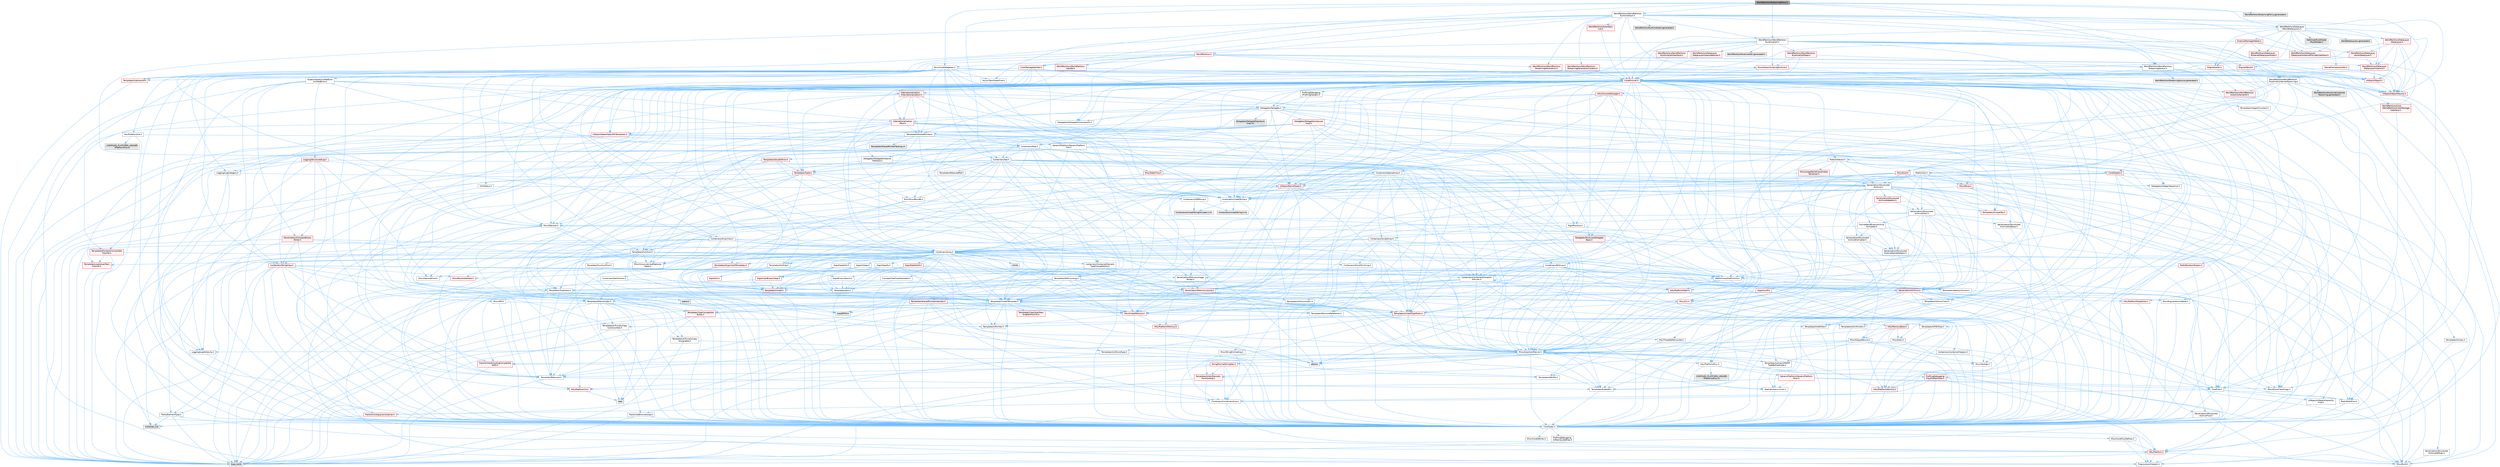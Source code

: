 digraph "WorldPartitionStreamingPolicy.h"
{
 // INTERACTIVE_SVG=YES
 // LATEX_PDF_SIZE
  bgcolor="transparent";
  edge [fontname=Helvetica,fontsize=10,labelfontname=Helvetica,labelfontsize=10];
  node [fontname=Helvetica,fontsize=10,shape=box,height=0.2,width=0.4];
  Node1 [id="Node000001",label="WorldPartitionStreamingPolicy.h",height=0.2,width=0.4,color="gray40", fillcolor="grey60", style="filled", fontcolor="black",tooltip=" "];
  Node1 -> Node2 [id="edge1_Node000001_Node000002",color="steelblue1",style="solid",tooltip=" "];
  Node2 [id="Node000002",label="Async/TaskGraphFwd.h",height=0.2,width=0.4,color="grey40", fillcolor="white", style="filled",URL="$d8/d71/TaskGraphFwd_8h.html",tooltip=" "];
  Node2 -> Node3 [id="edge2_Node000002_Node000003",color="steelblue1",style="solid",tooltip=" "];
  Node3 [id="Node000003",label="Templates/RefCounting.h",height=0.2,width=0.4,color="grey40", fillcolor="white", style="filled",URL="$d4/d7e/RefCounting_8h.html",tooltip=" "];
  Node3 -> Node4 [id="edge3_Node000003_Node000004",color="steelblue1",style="solid",tooltip=" "];
  Node4 [id="Node000004",label="CoreTypes.h",height=0.2,width=0.4,color="grey40", fillcolor="white", style="filled",URL="$dc/dec/CoreTypes_8h.html",tooltip=" "];
  Node4 -> Node5 [id="edge4_Node000004_Node000005",color="steelblue1",style="solid",tooltip=" "];
  Node5 [id="Node000005",label="HAL/Platform.h",height=0.2,width=0.4,color="red", fillcolor="#FFF0F0", style="filled",URL="$d9/dd0/Platform_8h.html",tooltip=" "];
  Node5 -> Node6 [id="edge5_Node000005_Node000006",color="steelblue1",style="solid",tooltip=" "];
  Node6 [id="Node000006",label="Misc/Build.h",height=0.2,width=0.4,color="grey40", fillcolor="white", style="filled",URL="$d3/dbb/Build_8h.html",tooltip=" "];
  Node5 -> Node8 [id="edge6_Node000005_Node000008",color="steelblue1",style="solid",tooltip=" "];
  Node8 [id="Node000008",label="type_traits",height=0.2,width=0.4,color="grey60", fillcolor="#E0E0E0", style="filled",tooltip=" "];
  Node5 -> Node9 [id="edge7_Node000005_Node000009",color="steelblue1",style="solid",tooltip=" "];
  Node9 [id="Node000009",label="PreprocessorHelpers.h",height=0.2,width=0.4,color="grey40", fillcolor="white", style="filled",URL="$db/ddb/PreprocessorHelpers_8h.html",tooltip=" "];
  Node4 -> Node15 [id="edge8_Node000004_Node000015",color="steelblue1",style="solid",tooltip=" "];
  Node15 [id="Node000015",label="ProfilingDebugging\l/UMemoryDefines.h",height=0.2,width=0.4,color="grey40", fillcolor="white", style="filled",URL="$d2/da2/UMemoryDefines_8h.html",tooltip=" "];
  Node4 -> Node16 [id="edge9_Node000004_Node000016",color="steelblue1",style="solid",tooltip=" "];
  Node16 [id="Node000016",label="Misc/CoreMiscDefines.h",height=0.2,width=0.4,color="grey40", fillcolor="white", style="filled",URL="$da/d38/CoreMiscDefines_8h.html",tooltip=" "];
  Node16 -> Node5 [id="edge10_Node000016_Node000005",color="steelblue1",style="solid",tooltip=" "];
  Node16 -> Node9 [id="edge11_Node000016_Node000009",color="steelblue1",style="solid",tooltip=" "];
  Node4 -> Node17 [id="edge12_Node000004_Node000017",color="steelblue1",style="solid",tooltip=" "];
  Node17 [id="Node000017",label="Misc/CoreDefines.h",height=0.2,width=0.4,color="grey40", fillcolor="white", style="filled",URL="$d3/dd2/CoreDefines_8h.html",tooltip=" "];
  Node3 -> Node18 [id="edge13_Node000003_Node000018",color="steelblue1",style="solid",tooltip=" "];
  Node18 [id="Node000018",label="AutoRTFM.h",height=0.2,width=0.4,color="grey60", fillcolor="#E0E0E0", style="filled",tooltip=" "];
  Node3 -> Node19 [id="edge14_Node000003_Node000019",color="steelblue1",style="solid",tooltip=" "];
  Node19 [id="Node000019",label="HAL/PlatformAtomics.h",height=0.2,width=0.4,color="red", fillcolor="#FFF0F0", style="filled",URL="$d3/d36/PlatformAtomics_8h.html",tooltip=" "];
  Node19 -> Node4 [id="edge15_Node000019_Node000004",color="steelblue1",style="solid",tooltip=" "];
  Node3 -> Node9 [id="edge16_Node000003_Node000009",color="steelblue1",style="solid",tooltip=" "];
  Node3 -> Node22 [id="edge17_Node000003_Node000022",color="steelblue1",style="solid",tooltip=" "];
  Node22 [id="Node000022",label="HAL/ThreadSafeCounter.h",height=0.2,width=0.4,color="grey40", fillcolor="white", style="filled",URL="$dc/dc9/ThreadSafeCounter_8h.html",tooltip=" "];
  Node22 -> Node4 [id="edge18_Node000022_Node000004",color="steelblue1",style="solid",tooltip=" "];
  Node22 -> Node19 [id="edge19_Node000022_Node000019",color="steelblue1",style="solid",tooltip=" "];
  Node3 -> Node23 [id="edge20_Node000003_Node000023",color="steelblue1",style="solid",tooltip=" "];
  Node23 [id="Node000023",label="Misc/AssertionMacros.h",height=0.2,width=0.4,color="grey40", fillcolor="white", style="filled",URL="$d0/dfa/AssertionMacros_8h.html",tooltip=" "];
  Node23 -> Node4 [id="edge21_Node000023_Node000004",color="steelblue1",style="solid",tooltip=" "];
  Node23 -> Node5 [id="edge22_Node000023_Node000005",color="steelblue1",style="solid",tooltip=" "];
  Node23 -> Node24 [id="edge23_Node000023_Node000024",color="steelblue1",style="solid",tooltip=" "];
  Node24 [id="Node000024",label="HAL/PlatformMisc.h",height=0.2,width=0.4,color="grey40", fillcolor="white", style="filled",URL="$d0/df5/PlatformMisc_8h.html",tooltip=" "];
  Node24 -> Node4 [id="edge24_Node000024_Node000004",color="steelblue1",style="solid",tooltip=" "];
  Node24 -> Node25 [id="edge25_Node000024_Node000025",color="steelblue1",style="solid",tooltip=" "];
  Node25 [id="Node000025",label="GenericPlatform/GenericPlatform\lMisc.h",height=0.2,width=0.4,color="red", fillcolor="#FFF0F0", style="filled",URL="$db/d9a/GenericPlatformMisc_8h.html",tooltip=" "];
  Node25 -> Node31 [id="edge26_Node000025_Node000031",color="steelblue1",style="solid",tooltip=" "];
  Node31 [id="Node000031",label="CoreFwd.h",height=0.2,width=0.4,color="grey40", fillcolor="white", style="filled",URL="$d1/d1e/CoreFwd_8h.html",tooltip=" "];
  Node31 -> Node4 [id="edge27_Node000031_Node000004",color="steelblue1",style="solid",tooltip=" "];
  Node31 -> Node32 [id="edge28_Node000031_Node000032",color="steelblue1",style="solid",tooltip=" "];
  Node32 [id="Node000032",label="Containers/ContainersFwd.h",height=0.2,width=0.4,color="grey40", fillcolor="white", style="filled",URL="$d4/d0a/ContainersFwd_8h.html",tooltip=" "];
  Node32 -> Node5 [id="edge29_Node000032_Node000005",color="steelblue1",style="solid",tooltip=" "];
  Node32 -> Node4 [id="edge30_Node000032_Node000004",color="steelblue1",style="solid",tooltip=" "];
  Node32 -> Node29 [id="edge31_Node000032_Node000029",color="steelblue1",style="solid",tooltip=" "];
  Node29 [id="Node000029",label="Traits/IsContiguousContainer.h",height=0.2,width=0.4,color="red", fillcolor="#FFF0F0", style="filled",URL="$d5/d3c/IsContiguousContainer_8h.html",tooltip=" "];
  Node29 -> Node4 [id="edge32_Node000029_Node000004",color="steelblue1",style="solid",tooltip=" "];
  Node29 -> Node28 [id="edge33_Node000029_Node000028",color="steelblue1",style="solid",tooltip=" "];
  Node28 [id="Node000028",label="initializer_list",height=0.2,width=0.4,color="grey60", fillcolor="#E0E0E0", style="filled",tooltip=" "];
  Node31 -> Node33 [id="edge34_Node000031_Node000033",color="steelblue1",style="solid",tooltip=" "];
  Node33 [id="Node000033",label="Math/MathFwd.h",height=0.2,width=0.4,color="grey40", fillcolor="white", style="filled",URL="$d2/d10/MathFwd_8h.html",tooltip=" "];
  Node33 -> Node5 [id="edge35_Node000033_Node000005",color="steelblue1",style="solid",tooltip=" "];
  Node31 -> Node34 [id="edge36_Node000031_Node000034",color="steelblue1",style="solid",tooltip=" "];
  Node34 [id="Node000034",label="UObject/UObjectHierarchy\lFwd.h",height=0.2,width=0.4,color="grey40", fillcolor="white", style="filled",URL="$d3/d13/UObjectHierarchyFwd_8h.html",tooltip=" "];
  Node25 -> Node4 [id="edge37_Node000025_Node000004",color="steelblue1",style="solid",tooltip=" "];
  Node25 -> Node36 [id="edge38_Node000025_Node000036",color="steelblue1",style="solid",tooltip=" "];
  Node36 [id="Node000036",label="HAL/PlatformCrt.h",height=0.2,width=0.4,color="red", fillcolor="#FFF0F0", style="filled",URL="$d8/d75/PlatformCrt_8h.html",tooltip=" "];
  Node36 -> Node37 [id="edge39_Node000036_Node000037",color="steelblue1",style="solid",tooltip=" "];
  Node37 [id="Node000037",label="new",height=0.2,width=0.4,color="grey60", fillcolor="#E0E0E0", style="filled",tooltip=" "];
  Node25 -> Node46 [id="edge40_Node000025_Node000046",color="steelblue1",style="solid",tooltip=" "];
  Node46 [id="Node000046",label="Math/NumericLimits.h",height=0.2,width=0.4,color="grey40", fillcolor="white", style="filled",URL="$df/d1b/NumericLimits_8h.html",tooltip=" "];
  Node46 -> Node4 [id="edge41_Node000046_Node000004",color="steelblue1",style="solid",tooltip=" "];
  Node25 -> Node48 [id="edge42_Node000025_Node000048",color="steelblue1",style="solid",tooltip=" "];
  Node48 [id="Node000048",label="Misc/EnumClassFlags.h",height=0.2,width=0.4,color="grey40", fillcolor="white", style="filled",URL="$d8/de7/EnumClassFlags_8h.html",tooltip=" "];
  Node24 -> Node51 [id="edge43_Node000024_Node000051",color="steelblue1",style="solid",tooltip=" "];
  Node51 [id="Node000051",label="COMPILED_PLATFORM_HEADER\l(PlatformMisc.h)",height=0.2,width=0.4,color="grey60", fillcolor="#E0E0E0", style="filled",tooltip=" "];
  Node24 -> Node52 [id="edge44_Node000024_Node000052",color="steelblue1",style="solid",tooltip=" "];
  Node52 [id="Node000052",label="ProfilingDebugging\l/CpuProfilerTrace.h",height=0.2,width=0.4,color="red", fillcolor="#FFF0F0", style="filled",URL="$da/dcb/CpuProfilerTrace_8h.html",tooltip=" "];
  Node52 -> Node4 [id="edge45_Node000052_Node000004",color="steelblue1",style="solid",tooltip=" "];
  Node52 -> Node32 [id="edge46_Node000052_Node000032",color="steelblue1",style="solid",tooltip=" "];
  Node52 -> Node19 [id="edge47_Node000052_Node000019",color="steelblue1",style="solid",tooltip=" "];
  Node52 -> Node9 [id="edge48_Node000052_Node000009",color="steelblue1",style="solid",tooltip=" "];
  Node52 -> Node6 [id="edge49_Node000052_Node000006",color="steelblue1",style="solid",tooltip=" "];
  Node23 -> Node9 [id="edge50_Node000023_Node000009",color="steelblue1",style="solid",tooltip=" "];
  Node23 -> Node57 [id="edge51_Node000023_Node000057",color="steelblue1",style="solid",tooltip=" "];
  Node57 [id="Node000057",label="Templates/EnableIf.h",height=0.2,width=0.4,color="grey40", fillcolor="white", style="filled",URL="$d7/d60/EnableIf_8h.html",tooltip=" "];
  Node57 -> Node4 [id="edge52_Node000057_Node000004",color="steelblue1",style="solid",tooltip=" "];
  Node23 -> Node58 [id="edge53_Node000023_Node000058",color="steelblue1",style="solid",tooltip=" "];
  Node58 [id="Node000058",label="Templates/IsArrayOrRefOf\lTypeByPredicate.h",height=0.2,width=0.4,color="grey40", fillcolor="white", style="filled",URL="$d6/da1/IsArrayOrRefOfTypeByPredicate_8h.html",tooltip=" "];
  Node58 -> Node4 [id="edge54_Node000058_Node000004",color="steelblue1",style="solid",tooltip=" "];
  Node23 -> Node59 [id="edge55_Node000023_Node000059",color="steelblue1",style="solid",tooltip=" "];
  Node59 [id="Node000059",label="Templates/IsValidVariadic\lFunctionArg.h",height=0.2,width=0.4,color="red", fillcolor="#FFF0F0", style="filled",URL="$d0/dc8/IsValidVariadicFunctionArg_8h.html",tooltip=" "];
  Node59 -> Node4 [id="edge56_Node000059_Node000004",color="steelblue1",style="solid",tooltip=" "];
  Node59 -> Node8 [id="edge57_Node000059_Node000008",color="steelblue1",style="solid",tooltip=" "];
  Node23 -> Node61 [id="edge58_Node000023_Node000061",color="steelblue1",style="solid",tooltip=" "];
  Node61 [id="Node000061",label="Traits/IsCharEncodingCompatible\lWith.h",height=0.2,width=0.4,color="red", fillcolor="#FFF0F0", style="filled",URL="$df/dd1/IsCharEncodingCompatibleWith_8h.html",tooltip=" "];
  Node61 -> Node8 [id="edge59_Node000061_Node000008",color="steelblue1",style="solid",tooltip=" "];
  Node23 -> Node63 [id="edge60_Node000023_Node000063",color="steelblue1",style="solid",tooltip=" "];
  Node63 [id="Node000063",label="Misc/VarArgs.h",height=0.2,width=0.4,color="grey40", fillcolor="white", style="filled",URL="$d5/d6f/VarArgs_8h.html",tooltip=" "];
  Node63 -> Node4 [id="edge61_Node000063_Node000004",color="steelblue1",style="solid",tooltip=" "];
  Node23 -> Node64 [id="edge62_Node000023_Node000064",color="steelblue1",style="solid",tooltip=" "];
  Node64 [id="Node000064",label="String/FormatStringSan.h",height=0.2,width=0.4,color="red", fillcolor="#FFF0F0", style="filled",URL="$d3/d8b/FormatStringSan_8h.html",tooltip=" "];
  Node64 -> Node8 [id="edge63_Node000064_Node000008",color="steelblue1",style="solid",tooltip=" "];
  Node64 -> Node4 [id="edge64_Node000064_Node000004",color="steelblue1",style="solid",tooltip=" "];
  Node64 -> Node65 [id="edge65_Node000064_Node000065",color="steelblue1",style="solid",tooltip=" "];
  Node65 [id="Node000065",label="Templates/Requires.h",height=0.2,width=0.4,color="grey40", fillcolor="white", style="filled",URL="$dc/d96/Requires_8h.html",tooltip=" "];
  Node65 -> Node57 [id="edge66_Node000065_Node000057",color="steelblue1",style="solid",tooltip=" "];
  Node65 -> Node8 [id="edge67_Node000065_Node000008",color="steelblue1",style="solid",tooltip=" "];
  Node64 -> Node66 [id="edge68_Node000064_Node000066",color="steelblue1",style="solid",tooltip=" "];
  Node66 [id="Node000066",label="Templates/Identity.h",height=0.2,width=0.4,color="grey40", fillcolor="white", style="filled",URL="$d0/dd5/Identity_8h.html",tooltip=" "];
  Node64 -> Node59 [id="edge69_Node000064_Node000059",color="steelblue1",style="solid",tooltip=" "];
  Node64 -> Node32 [id="edge70_Node000064_Node000032",color="steelblue1",style="solid",tooltip=" "];
  Node23 -> Node70 [id="edge71_Node000023_Node000070",color="steelblue1",style="solid",tooltip=" "];
  Node70 [id="Node000070",label="atomic",height=0.2,width=0.4,color="grey60", fillcolor="#E0E0E0", style="filled",tooltip=" "];
  Node3 -> Node6 [id="edge72_Node000003_Node000006",color="steelblue1",style="solid",tooltip=" "];
  Node3 -> Node71 [id="edge73_Node000003_Node000071",color="steelblue1",style="solid",tooltip=" "];
  Node71 [id="Node000071",label="Serialization/Archive.h",height=0.2,width=0.4,color="red", fillcolor="#FFF0F0", style="filled",URL="$d7/d3b/Archive_8h.html",tooltip=" "];
  Node71 -> Node31 [id="edge74_Node000071_Node000031",color="steelblue1",style="solid",tooltip=" "];
  Node71 -> Node4 [id="edge75_Node000071_Node000004",color="steelblue1",style="solid",tooltip=" "];
  Node71 -> Node72 [id="edge76_Node000071_Node000072",color="steelblue1",style="solid",tooltip=" "];
  Node72 [id="Node000072",label="HAL/PlatformProperties.h",height=0.2,width=0.4,color="red", fillcolor="#FFF0F0", style="filled",URL="$d9/db0/PlatformProperties_8h.html",tooltip=" "];
  Node72 -> Node4 [id="edge77_Node000072_Node000004",color="steelblue1",style="solid",tooltip=" "];
  Node71 -> Node33 [id="edge78_Node000071_Node000033",color="steelblue1",style="solid",tooltip=" "];
  Node71 -> Node23 [id="edge79_Node000071_Node000023",color="steelblue1",style="solid",tooltip=" "];
  Node71 -> Node6 [id="edge80_Node000071_Node000006",color="steelblue1",style="solid",tooltip=" "];
  Node71 -> Node76 [id="edge81_Node000071_Node000076",color="steelblue1",style="solid",tooltip=" "];
  Node76 [id="Node000076",label="Misc/EngineVersionBase.h",height=0.2,width=0.4,color="grey40", fillcolor="white", style="filled",URL="$d5/d2b/EngineVersionBase_8h.html",tooltip=" "];
  Node76 -> Node4 [id="edge82_Node000076_Node000004",color="steelblue1",style="solid",tooltip=" "];
  Node71 -> Node63 [id="edge83_Node000071_Node000063",color="steelblue1",style="solid",tooltip=" "];
  Node71 -> Node57 [id="edge84_Node000071_Node000057",color="steelblue1",style="solid",tooltip=" "];
  Node71 -> Node58 [id="edge85_Node000071_Node000058",color="steelblue1",style="solid",tooltip=" "];
  Node71 -> Node79 [id="edge86_Node000071_Node000079",color="steelblue1",style="solid",tooltip=" "];
  Node79 [id="Node000079",label="Templates/IsEnumClass.h",height=0.2,width=0.4,color="grey40", fillcolor="white", style="filled",URL="$d7/d15/IsEnumClass_8h.html",tooltip=" "];
  Node79 -> Node4 [id="edge87_Node000079_Node000004",color="steelblue1",style="solid",tooltip=" "];
  Node79 -> Node80 [id="edge88_Node000079_Node000080",color="steelblue1",style="solid",tooltip=" "];
  Node80 [id="Node000080",label="Templates/AndOrNot.h",height=0.2,width=0.4,color="grey40", fillcolor="white", style="filled",URL="$db/d0a/AndOrNot_8h.html",tooltip=" "];
  Node80 -> Node4 [id="edge89_Node000080_Node000004",color="steelblue1",style="solid",tooltip=" "];
  Node71 -> Node59 [id="edge90_Node000071_Node000059",color="steelblue1",style="solid",tooltip=" "];
  Node71 -> Node82 [id="edge91_Node000071_Node000082",color="steelblue1",style="solid",tooltip=" "];
  Node82 [id="Node000082",label="Templates/UnrealTemplate.h",height=0.2,width=0.4,color="grey40", fillcolor="white", style="filled",URL="$d4/d24/UnrealTemplate_8h.html",tooltip=" "];
  Node82 -> Node4 [id="edge92_Node000082_Node000004",color="steelblue1",style="solid",tooltip=" "];
  Node82 -> Node83 [id="edge93_Node000082_Node000083",color="steelblue1",style="solid",tooltip=" "];
  Node83 [id="Node000083",label="Templates/IsPointer.h",height=0.2,width=0.4,color="grey40", fillcolor="white", style="filled",URL="$d7/d05/IsPointer_8h.html",tooltip=" "];
  Node83 -> Node4 [id="edge94_Node000083_Node000004",color="steelblue1",style="solid",tooltip=" "];
  Node82 -> Node84 [id="edge95_Node000082_Node000084",color="steelblue1",style="solid",tooltip=" "];
  Node84 [id="Node000084",label="HAL/UnrealMemory.h",height=0.2,width=0.4,color="red", fillcolor="#FFF0F0", style="filled",URL="$d9/d96/UnrealMemory_8h.html",tooltip=" "];
  Node84 -> Node4 [id="edge96_Node000084_Node000004",color="steelblue1",style="solid",tooltip=" "];
  Node84 -> Node88 [id="edge97_Node000084_Node000088",color="steelblue1",style="solid",tooltip=" "];
  Node88 [id="Node000088",label="HAL/MemoryBase.h",height=0.2,width=0.4,color="red", fillcolor="#FFF0F0", style="filled",URL="$d6/d9f/MemoryBase_8h.html",tooltip=" "];
  Node88 -> Node4 [id="edge98_Node000088_Node000004",color="steelblue1",style="solid",tooltip=" "];
  Node88 -> Node19 [id="edge99_Node000088_Node000019",color="steelblue1",style="solid",tooltip=" "];
  Node88 -> Node36 [id="edge100_Node000088_Node000036",color="steelblue1",style="solid",tooltip=" "];
  Node88 -> Node89 [id="edge101_Node000088_Node000089",color="steelblue1",style="solid",tooltip=" "];
  Node89 [id="Node000089",label="Misc/Exec.h",height=0.2,width=0.4,color="grey40", fillcolor="white", style="filled",URL="$de/ddb/Exec_8h.html",tooltip=" "];
  Node89 -> Node4 [id="edge102_Node000089_Node000004",color="steelblue1",style="solid",tooltip=" "];
  Node89 -> Node23 [id="edge103_Node000089_Node000023",color="steelblue1",style="solid",tooltip=" "];
  Node88 -> Node90 [id="edge104_Node000088_Node000090",color="steelblue1",style="solid",tooltip=" "];
  Node90 [id="Node000090",label="Misc/OutputDevice.h",height=0.2,width=0.4,color="grey40", fillcolor="white", style="filled",URL="$d7/d32/OutputDevice_8h.html",tooltip=" "];
  Node90 -> Node31 [id="edge105_Node000090_Node000031",color="steelblue1",style="solid",tooltip=" "];
  Node90 -> Node4 [id="edge106_Node000090_Node000004",color="steelblue1",style="solid",tooltip=" "];
  Node90 -> Node91 [id="edge107_Node000090_Node000091",color="steelblue1",style="solid",tooltip=" "];
  Node91 [id="Node000091",label="Logging/LogVerbosity.h",height=0.2,width=0.4,color="grey40", fillcolor="white", style="filled",URL="$d2/d8f/LogVerbosity_8h.html",tooltip=" "];
  Node91 -> Node4 [id="edge108_Node000091_Node000004",color="steelblue1",style="solid",tooltip=" "];
  Node90 -> Node63 [id="edge109_Node000090_Node000063",color="steelblue1",style="solid",tooltip=" "];
  Node90 -> Node58 [id="edge110_Node000090_Node000058",color="steelblue1",style="solid",tooltip=" "];
  Node90 -> Node59 [id="edge111_Node000090_Node000059",color="steelblue1",style="solid",tooltip=" "];
  Node90 -> Node61 [id="edge112_Node000090_Node000061",color="steelblue1",style="solid",tooltip=" "];
  Node84 -> Node99 [id="edge113_Node000084_Node000099",color="steelblue1",style="solid",tooltip=" "];
  Node99 [id="Node000099",label="HAL/PlatformMemory.h",height=0.2,width=0.4,color="red", fillcolor="#FFF0F0", style="filled",URL="$de/d68/PlatformMemory_8h.html",tooltip=" "];
  Node99 -> Node4 [id="edge114_Node000099_Node000004",color="steelblue1",style="solid",tooltip=" "];
  Node84 -> Node83 [id="edge115_Node000084_Node000083",color="steelblue1",style="solid",tooltip=" "];
  Node82 -> Node102 [id="edge116_Node000082_Node000102",color="steelblue1",style="solid",tooltip=" "];
  Node102 [id="Node000102",label="Templates/CopyQualifiers\lAndRefsFromTo.h",height=0.2,width=0.4,color="red", fillcolor="#FFF0F0", style="filled",URL="$d3/db3/CopyQualifiersAndRefsFromTo_8h.html",tooltip=" "];
  Node82 -> Node104 [id="edge117_Node000082_Node000104",color="steelblue1",style="solid",tooltip=" "];
  Node104 [id="Node000104",label="Templates/UnrealTypeTraits.h",height=0.2,width=0.4,color="red", fillcolor="#FFF0F0", style="filled",URL="$d2/d2d/UnrealTypeTraits_8h.html",tooltip=" "];
  Node104 -> Node4 [id="edge118_Node000104_Node000004",color="steelblue1",style="solid",tooltip=" "];
  Node104 -> Node83 [id="edge119_Node000104_Node000083",color="steelblue1",style="solid",tooltip=" "];
  Node104 -> Node23 [id="edge120_Node000104_Node000023",color="steelblue1",style="solid",tooltip=" "];
  Node104 -> Node80 [id="edge121_Node000104_Node000080",color="steelblue1",style="solid",tooltip=" "];
  Node104 -> Node57 [id="edge122_Node000104_Node000057",color="steelblue1",style="solid",tooltip=" "];
  Node104 -> Node105 [id="edge123_Node000104_Node000105",color="steelblue1",style="solid",tooltip=" "];
  Node105 [id="Node000105",label="Templates/IsArithmetic.h",height=0.2,width=0.4,color="grey40", fillcolor="white", style="filled",URL="$d2/d5d/IsArithmetic_8h.html",tooltip=" "];
  Node105 -> Node4 [id="edge124_Node000105_Node000004",color="steelblue1",style="solid",tooltip=" "];
  Node104 -> Node107 [id="edge125_Node000104_Node000107",color="steelblue1",style="solid",tooltip=" "];
  Node107 [id="Node000107",label="Templates/IsPODType.h",height=0.2,width=0.4,color="grey40", fillcolor="white", style="filled",URL="$d7/db1/IsPODType_8h.html",tooltip=" "];
  Node107 -> Node4 [id="edge126_Node000107_Node000004",color="steelblue1",style="solid",tooltip=" "];
  Node104 -> Node108 [id="edge127_Node000104_Node000108",color="steelblue1",style="solid",tooltip=" "];
  Node108 [id="Node000108",label="Templates/IsUECoreType.h",height=0.2,width=0.4,color="grey40", fillcolor="white", style="filled",URL="$d1/db8/IsUECoreType_8h.html",tooltip=" "];
  Node108 -> Node4 [id="edge128_Node000108_Node000004",color="steelblue1",style="solid",tooltip=" "];
  Node108 -> Node8 [id="edge129_Node000108_Node000008",color="steelblue1",style="solid",tooltip=" "];
  Node104 -> Node96 [id="edge130_Node000104_Node000096",color="steelblue1",style="solid",tooltip=" "];
  Node96 [id="Node000096",label="Templates/IsTriviallyCopy\lConstructible.h",height=0.2,width=0.4,color="grey40", fillcolor="white", style="filled",URL="$d3/d78/IsTriviallyCopyConstructible_8h.html",tooltip=" "];
  Node96 -> Node4 [id="edge131_Node000096_Node000004",color="steelblue1",style="solid",tooltip=" "];
  Node96 -> Node8 [id="edge132_Node000096_Node000008",color="steelblue1",style="solid",tooltip=" "];
  Node82 -> Node109 [id="edge133_Node000082_Node000109",color="steelblue1",style="solid",tooltip=" "];
  Node109 [id="Node000109",label="Templates/RemoveReference.h",height=0.2,width=0.4,color="grey40", fillcolor="white", style="filled",URL="$da/dbe/RemoveReference_8h.html",tooltip=" "];
  Node109 -> Node4 [id="edge134_Node000109_Node000004",color="steelblue1",style="solid",tooltip=" "];
  Node82 -> Node65 [id="edge135_Node000082_Node000065",color="steelblue1",style="solid",tooltip=" "];
  Node82 -> Node110 [id="edge136_Node000082_Node000110",color="steelblue1",style="solid",tooltip=" "];
  Node110 [id="Node000110",label="Templates/TypeCompatible\lBytes.h",height=0.2,width=0.4,color="red", fillcolor="#FFF0F0", style="filled",URL="$df/d0a/TypeCompatibleBytes_8h.html",tooltip=" "];
  Node110 -> Node4 [id="edge137_Node000110_Node000004",color="steelblue1",style="solid",tooltip=" "];
  Node110 -> Node37 [id="edge138_Node000110_Node000037",color="steelblue1",style="solid",tooltip=" "];
  Node110 -> Node8 [id="edge139_Node000110_Node000008",color="steelblue1",style="solid",tooltip=" "];
  Node82 -> Node66 [id="edge140_Node000082_Node000066",color="steelblue1",style="solid",tooltip=" "];
  Node82 -> Node29 [id="edge141_Node000082_Node000029",color="steelblue1",style="solid",tooltip=" "];
  Node82 -> Node111 [id="edge142_Node000082_Node000111",color="steelblue1",style="solid",tooltip=" "];
  Node111 [id="Node000111",label="Traits/UseBitwiseSwap.h",height=0.2,width=0.4,color="grey40", fillcolor="white", style="filled",URL="$db/df3/UseBitwiseSwap_8h.html",tooltip=" "];
  Node111 -> Node4 [id="edge143_Node000111_Node000004",color="steelblue1",style="solid",tooltip=" "];
  Node111 -> Node8 [id="edge144_Node000111_Node000008",color="steelblue1",style="solid",tooltip=" "];
  Node82 -> Node8 [id="edge145_Node000082_Node000008",color="steelblue1",style="solid",tooltip=" "];
  Node71 -> Node61 [id="edge146_Node000071_Node000061",color="steelblue1",style="solid",tooltip=" "];
  Node3 -> Node113 [id="edge147_Node000003_Node000113",color="steelblue1",style="solid",tooltip=" "];
  Node113 [id="Node000113",label="Serialization/MemoryLayout.h",height=0.2,width=0.4,color="red", fillcolor="#FFF0F0", style="filled",URL="$d7/d66/MemoryLayout_8h.html",tooltip=" "];
  Node113 -> Node84 [id="edge148_Node000113_Node000084",color="steelblue1",style="solid",tooltip=" "];
  Node113 -> Node57 [id="edge149_Node000113_Node000057",color="steelblue1",style="solid",tooltip=" "];
  Node113 -> Node126 [id="edge150_Node000113_Node000126",color="steelblue1",style="solid",tooltip=" "];
  Node126 [id="Node000126",label="Templates/IsPolymorphic.h",height=0.2,width=0.4,color="grey40", fillcolor="white", style="filled",URL="$dc/d20/IsPolymorphic_8h.html",tooltip=" "];
  Node113 -> Node82 [id="edge151_Node000113_Node000082",color="steelblue1",style="solid",tooltip=" "];
  Node3 -> Node65 [id="edge152_Node000003_Node000065",color="steelblue1",style="solid",tooltip=" "];
  Node3 -> Node117 [id="edge153_Node000003_Node000117",color="steelblue1",style="solid",tooltip=" "];
  Node117 [id="Node000117",label="Templates/TypeHash.h",height=0.2,width=0.4,color="grey40", fillcolor="white", style="filled",URL="$d1/d62/TypeHash_8h.html",tooltip=" "];
  Node117 -> Node4 [id="edge154_Node000117_Node000004",color="steelblue1",style="solid",tooltip=" "];
  Node117 -> Node65 [id="edge155_Node000117_Node000065",color="steelblue1",style="solid",tooltip=" "];
  Node117 -> Node118 [id="edge156_Node000117_Node000118",color="steelblue1",style="solid",tooltip=" "];
  Node118 [id="Node000118",label="Misc/Crc.h",height=0.2,width=0.4,color="red", fillcolor="#FFF0F0", style="filled",URL="$d4/dd2/Crc_8h.html",tooltip=" "];
  Node118 -> Node4 [id="edge157_Node000118_Node000004",color="steelblue1",style="solid",tooltip=" "];
  Node118 -> Node23 [id="edge158_Node000118_Node000023",color="steelblue1",style="solid",tooltip=" "];
  Node118 -> Node104 [id="edge159_Node000118_Node000104",color="steelblue1",style="solid",tooltip=" "];
  Node117 -> Node123 [id="edge160_Node000117_Node000123",color="steelblue1",style="solid",tooltip=" "];
  Node123 [id="Node000123",label="stdint.h",height=0.2,width=0.4,color="grey60", fillcolor="#E0E0E0", style="filled",tooltip=" "];
  Node117 -> Node8 [id="edge161_Node000117_Node000008",color="steelblue1",style="solid",tooltip=" "];
  Node3 -> Node82 [id="edge162_Node000003_Node000082",color="steelblue1",style="solid",tooltip=" "];
  Node3 -> Node70 [id="edge163_Node000003_Node000070",color="steelblue1",style="solid",tooltip=" "];
  Node3 -> Node8 [id="edge164_Node000003_Node000008",color="steelblue1",style="solid",tooltip=" "];
  Node1 -> Node127 [id="edge165_Node000001_Node000127",color="steelblue1",style="solid",tooltip=" "];
  Node127 [id="Node000127",label="Containers/Set.h",height=0.2,width=0.4,color="grey40", fillcolor="white", style="filled",URL="$d4/d45/Set_8h.html",tooltip=" "];
  Node127 -> Node128 [id="edge166_Node000127_Node000128",color="steelblue1",style="solid",tooltip=" "];
  Node128 [id="Node000128",label="Containers/ContainerAllocation\lPolicies.h",height=0.2,width=0.4,color="grey40", fillcolor="white", style="filled",URL="$d7/dff/ContainerAllocationPolicies_8h.html",tooltip=" "];
  Node128 -> Node4 [id="edge167_Node000128_Node000004",color="steelblue1",style="solid",tooltip=" "];
  Node128 -> Node129 [id="edge168_Node000128_Node000129",color="steelblue1",style="solid",tooltip=" "];
  Node129 [id="Node000129",label="Containers/ContainerHelpers.h",height=0.2,width=0.4,color="grey40", fillcolor="white", style="filled",URL="$d7/d33/ContainerHelpers_8h.html",tooltip=" "];
  Node129 -> Node4 [id="edge169_Node000129_Node000004",color="steelblue1",style="solid",tooltip=" "];
  Node128 -> Node128 [id="edge170_Node000128_Node000128",color="steelblue1",style="solid",tooltip=" "];
  Node128 -> Node130 [id="edge171_Node000128_Node000130",color="steelblue1",style="solid",tooltip=" "];
  Node130 [id="Node000130",label="HAL/PlatformMath.h",height=0.2,width=0.4,color="red", fillcolor="#FFF0F0", style="filled",URL="$dc/d53/PlatformMath_8h.html",tooltip=" "];
  Node130 -> Node4 [id="edge172_Node000130_Node000004",color="steelblue1",style="solid",tooltip=" "];
  Node128 -> Node84 [id="edge173_Node000128_Node000084",color="steelblue1",style="solid",tooltip=" "];
  Node128 -> Node46 [id="edge174_Node000128_Node000046",color="steelblue1",style="solid",tooltip=" "];
  Node128 -> Node23 [id="edge175_Node000128_Node000023",color="steelblue1",style="solid",tooltip=" "];
  Node128 -> Node126 [id="edge176_Node000128_Node000126",color="steelblue1",style="solid",tooltip=" "];
  Node128 -> Node137 [id="edge177_Node000128_Node000137",color="steelblue1",style="solid",tooltip=" "];
  Node137 [id="Node000137",label="Templates/MemoryOps.h",height=0.2,width=0.4,color="grey40", fillcolor="white", style="filled",URL="$db/dea/MemoryOps_8h.html",tooltip=" "];
  Node137 -> Node4 [id="edge178_Node000137_Node000004",color="steelblue1",style="solid",tooltip=" "];
  Node137 -> Node84 [id="edge179_Node000137_Node000084",color="steelblue1",style="solid",tooltip=" "];
  Node137 -> Node97 [id="edge180_Node000137_Node000097",color="steelblue1",style="solid",tooltip=" "];
  Node97 [id="Node000097",label="Templates/IsTriviallyCopy\lAssignable.h",height=0.2,width=0.4,color="grey40", fillcolor="white", style="filled",URL="$d2/df2/IsTriviallyCopyAssignable_8h.html",tooltip=" "];
  Node97 -> Node4 [id="edge181_Node000097_Node000004",color="steelblue1",style="solid",tooltip=" "];
  Node97 -> Node8 [id="edge182_Node000097_Node000008",color="steelblue1",style="solid",tooltip=" "];
  Node137 -> Node96 [id="edge183_Node000137_Node000096",color="steelblue1",style="solid",tooltip=" "];
  Node137 -> Node65 [id="edge184_Node000137_Node000065",color="steelblue1",style="solid",tooltip=" "];
  Node137 -> Node104 [id="edge185_Node000137_Node000104",color="steelblue1",style="solid",tooltip=" "];
  Node137 -> Node111 [id="edge186_Node000137_Node000111",color="steelblue1",style="solid",tooltip=" "];
  Node137 -> Node37 [id="edge187_Node000137_Node000037",color="steelblue1",style="solid",tooltip=" "];
  Node137 -> Node8 [id="edge188_Node000137_Node000008",color="steelblue1",style="solid",tooltip=" "];
  Node128 -> Node110 [id="edge189_Node000128_Node000110",color="steelblue1",style="solid",tooltip=" "];
  Node128 -> Node8 [id="edge190_Node000128_Node000008",color="steelblue1",style="solid",tooltip=" "];
  Node127 -> Node138 [id="edge191_Node000127_Node000138",color="steelblue1",style="solid",tooltip=" "];
  Node138 [id="Node000138",label="Containers/ContainerElement\lTypeCompatibility.h",height=0.2,width=0.4,color="grey40", fillcolor="white", style="filled",URL="$df/ddf/ContainerElementTypeCompatibility_8h.html",tooltip=" "];
  Node138 -> Node4 [id="edge192_Node000138_Node000004",color="steelblue1",style="solid",tooltip=" "];
  Node138 -> Node104 [id="edge193_Node000138_Node000104",color="steelblue1",style="solid",tooltip=" "];
  Node127 -> Node139 [id="edge194_Node000127_Node000139",color="steelblue1",style="solid",tooltip=" "];
  Node139 [id="Node000139",label="Containers/SetUtilities.h",height=0.2,width=0.4,color="grey40", fillcolor="white", style="filled",URL="$dc/de5/SetUtilities_8h.html",tooltip=" "];
  Node139 -> Node4 [id="edge195_Node000139_Node000004",color="steelblue1",style="solid",tooltip=" "];
  Node139 -> Node113 [id="edge196_Node000139_Node000113",color="steelblue1",style="solid",tooltip=" "];
  Node139 -> Node137 [id="edge197_Node000139_Node000137",color="steelblue1",style="solid",tooltip=" "];
  Node139 -> Node104 [id="edge198_Node000139_Node000104",color="steelblue1",style="solid",tooltip=" "];
  Node127 -> Node140 [id="edge199_Node000127_Node000140",color="steelblue1",style="solid",tooltip=" "];
  Node140 [id="Node000140",label="Containers/SparseArray.h",height=0.2,width=0.4,color="grey40", fillcolor="white", style="filled",URL="$d5/dbf/SparseArray_8h.html",tooltip=" "];
  Node140 -> Node4 [id="edge200_Node000140_Node000004",color="steelblue1",style="solid",tooltip=" "];
  Node140 -> Node23 [id="edge201_Node000140_Node000023",color="steelblue1",style="solid",tooltip=" "];
  Node140 -> Node84 [id="edge202_Node000140_Node000084",color="steelblue1",style="solid",tooltip=" "];
  Node140 -> Node104 [id="edge203_Node000140_Node000104",color="steelblue1",style="solid",tooltip=" "];
  Node140 -> Node82 [id="edge204_Node000140_Node000082",color="steelblue1",style="solid",tooltip=" "];
  Node140 -> Node128 [id="edge205_Node000140_Node000128",color="steelblue1",style="solid",tooltip=" "];
  Node140 -> Node141 [id="edge206_Node000140_Node000141",color="steelblue1",style="solid",tooltip=" "];
  Node141 [id="Node000141",label="Templates/Less.h",height=0.2,width=0.4,color="grey40", fillcolor="white", style="filled",URL="$de/dc8/Less_8h.html",tooltip=" "];
  Node141 -> Node4 [id="edge207_Node000141_Node000004",color="steelblue1",style="solid",tooltip=" "];
  Node141 -> Node82 [id="edge208_Node000141_Node000082",color="steelblue1",style="solid",tooltip=" "];
  Node140 -> Node142 [id="edge209_Node000140_Node000142",color="steelblue1",style="solid",tooltip=" "];
  Node142 [id="Node000142",label="Containers/Array.h",height=0.2,width=0.4,color="grey40", fillcolor="white", style="filled",URL="$df/dd0/Array_8h.html",tooltip=" "];
  Node142 -> Node4 [id="edge210_Node000142_Node000004",color="steelblue1",style="solid",tooltip=" "];
  Node142 -> Node23 [id="edge211_Node000142_Node000023",color="steelblue1",style="solid",tooltip=" "];
  Node142 -> Node143 [id="edge212_Node000142_Node000143",color="steelblue1",style="solid",tooltip=" "];
  Node143 [id="Node000143",label="Misc/IntrusiveUnsetOptional\lState.h",height=0.2,width=0.4,color="grey40", fillcolor="white", style="filled",URL="$d2/d0a/IntrusiveUnsetOptionalState_8h.html",tooltip=" "];
  Node143 -> Node144 [id="edge213_Node000143_Node000144",color="steelblue1",style="solid",tooltip=" "];
  Node144 [id="Node000144",label="Misc/OptionalFwd.h",height=0.2,width=0.4,color="grey40", fillcolor="white", style="filled",URL="$dc/d50/OptionalFwd_8h.html",tooltip=" "];
  Node142 -> Node145 [id="edge214_Node000142_Node000145",color="steelblue1",style="solid",tooltip=" "];
  Node145 [id="Node000145",label="Misc/ReverseIterate.h",height=0.2,width=0.4,color="red", fillcolor="#FFF0F0", style="filled",URL="$db/de3/ReverseIterate_8h.html",tooltip=" "];
  Node145 -> Node5 [id="edge215_Node000145_Node000005",color="steelblue1",style="solid",tooltip=" "];
  Node142 -> Node84 [id="edge216_Node000142_Node000084",color="steelblue1",style="solid",tooltip=" "];
  Node142 -> Node104 [id="edge217_Node000142_Node000104",color="steelblue1",style="solid",tooltip=" "];
  Node142 -> Node82 [id="edge218_Node000142_Node000082",color="steelblue1",style="solid",tooltip=" "];
  Node142 -> Node147 [id="edge219_Node000142_Node000147",color="steelblue1",style="solid",tooltip=" "];
  Node147 [id="Node000147",label="Containers/AllowShrinking.h",height=0.2,width=0.4,color="grey40", fillcolor="white", style="filled",URL="$d7/d1a/AllowShrinking_8h.html",tooltip=" "];
  Node147 -> Node4 [id="edge220_Node000147_Node000004",color="steelblue1",style="solid",tooltip=" "];
  Node142 -> Node128 [id="edge221_Node000142_Node000128",color="steelblue1",style="solid",tooltip=" "];
  Node142 -> Node138 [id="edge222_Node000142_Node000138",color="steelblue1",style="solid",tooltip=" "];
  Node142 -> Node71 [id="edge223_Node000142_Node000071",color="steelblue1",style="solid",tooltip=" "];
  Node142 -> Node148 [id="edge224_Node000142_Node000148",color="steelblue1",style="solid",tooltip=" "];
  Node148 [id="Node000148",label="Serialization/MemoryImage\lWriter.h",height=0.2,width=0.4,color="grey40", fillcolor="white", style="filled",URL="$d0/d08/MemoryImageWriter_8h.html",tooltip=" "];
  Node148 -> Node4 [id="edge225_Node000148_Node000004",color="steelblue1",style="solid",tooltip=" "];
  Node148 -> Node113 [id="edge226_Node000148_Node000113",color="steelblue1",style="solid",tooltip=" "];
  Node142 -> Node149 [id="edge227_Node000142_Node000149",color="steelblue1",style="solid",tooltip=" "];
  Node149 [id="Node000149",label="Algo/Heapify.h",height=0.2,width=0.4,color="grey40", fillcolor="white", style="filled",URL="$d0/d2a/Heapify_8h.html",tooltip=" "];
  Node149 -> Node150 [id="edge228_Node000149_Node000150",color="steelblue1",style="solid",tooltip=" "];
  Node150 [id="Node000150",label="Algo/Impl/BinaryHeap.h",height=0.2,width=0.4,color="red", fillcolor="#FFF0F0", style="filled",URL="$d7/da3/Algo_2Impl_2BinaryHeap_8h.html",tooltip=" "];
  Node150 -> Node151 [id="edge229_Node000150_Node000151",color="steelblue1",style="solid",tooltip=" "];
  Node151 [id="Node000151",label="Templates/Invoke.h",height=0.2,width=0.4,color="red", fillcolor="#FFF0F0", style="filled",URL="$d7/deb/Invoke_8h.html",tooltip=" "];
  Node151 -> Node4 [id="edge230_Node000151_Node000004",color="steelblue1",style="solid",tooltip=" "];
  Node151 -> Node82 [id="edge231_Node000151_Node000082",color="steelblue1",style="solid",tooltip=" "];
  Node151 -> Node8 [id="edge232_Node000151_Node000008",color="steelblue1",style="solid",tooltip=" "];
  Node150 -> Node8 [id="edge233_Node000150_Node000008",color="steelblue1",style="solid",tooltip=" "];
  Node149 -> Node155 [id="edge234_Node000149_Node000155",color="steelblue1",style="solid",tooltip=" "];
  Node155 [id="Node000155",label="Templates/IdentityFunctor.h",height=0.2,width=0.4,color="grey40", fillcolor="white", style="filled",URL="$d7/d2e/IdentityFunctor_8h.html",tooltip=" "];
  Node155 -> Node5 [id="edge235_Node000155_Node000005",color="steelblue1",style="solid",tooltip=" "];
  Node149 -> Node151 [id="edge236_Node000149_Node000151",color="steelblue1",style="solid",tooltip=" "];
  Node149 -> Node141 [id="edge237_Node000149_Node000141",color="steelblue1",style="solid",tooltip=" "];
  Node149 -> Node82 [id="edge238_Node000149_Node000082",color="steelblue1",style="solid",tooltip=" "];
  Node142 -> Node156 [id="edge239_Node000142_Node000156",color="steelblue1",style="solid",tooltip=" "];
  Node156 [id="Node000156",label="Algo/HeapSort.h",height=0.2,width=0.4,color="grey40", fillcolor="white", style="filled",URL="$d3/d92/HeapSort_8h.html",tooltip=" "];
  Node156 -> Node150 [id="edge240_Node000156_Node000150",color="steelblue1",style="solid",tooltip=" "];
  Node156 -> Node155 [id="edge241_Node000156_Node000155",color="steelblue1",style="solid",tooltip=" "];
  Node156 -> Node141 [id="edge242_Node000156_Node000141",color="steelblue1",style="solid",tooltip=" "];
  Node156 -> Node82 [id="edge243_Node000156_Node000082",color="steelblue1",style="solid",tooltip=" "];
  Node142 -> Node157 [id="edge244_Node000142_Node000157",color="steelblue1",style="solid",tooltip=" "];
  Node157 [id="Node000157",label="Algo/IsHeap.h",height=0.2,width=0.4,color="grey40", fillcolor="white", style="filled",URL="$de/d32/IsHeap_8h.html",tooltip=" "];
  Node157 -> Node150 [id="edge245_Node000157_Node000150",color="steelblue1",style="solid",tooltip=" "];
  Node157 -> Node155 [id="edge246_Node000157_Node000155",color="steelblue1",style="solid",tooltip=" "];
  Node157 -> Node151 [id="edge247_Node000157_Node000151",color="steelblue1",style="solid",tooltip=" "];
  Node157 -> Node141 [id="edge248_Node000157_Node000141",color="steelblue1",style="solid",tooltip=" "];
  Node157 -> Node82 [id="edge249_Node000157_Node000082",color="steelblue1",style="solid",tooltip=" "];
  Node142 -> Node150 [id="edge250_Node000142_Node000150",color="steelblue1",style="solid",tooltip=" "];
  Node142 -> Node158 [id="edge251_Node000142_Node000158",color="steelblue1",style="solid",tooltip=" "];
  Node158 [id="Node000158",label="Algo/StableSort.h",height=0.2,width=0.4,color="red", fillcolor="#FFF0F0", style="filled",URL="$d7/d3c/StableSort_8h.html",tooltip=" "];
  Node158 -> Node159 [id="edge252_Node000158_Node000159",color="steelblue1",style="solid",tooltip=" "];
  Node159 [id="Node000159",label="Algo/BinarySearch.h",height=0.2,width=0.4,color="grey40", fillcolor="white", style="filled",URL="$db/db4/BinarySearch_8h.html",tooltip=" "];
  Node159 -> Node155 [id="edge253_Node000159_Node000155",color="steelblue1",style="solid",tooltip=" "];
  Node159 -> Node151 [id="edge254_Node000159_Node000151",color="steelblue1",style="solid",tooltip=" "];
  Node159 -> Node141 [id="edge255_Node000159_Node000141",color="steelblue1",style="solid",tooltip=" "];
  Node158 -> Node155 [id="edge256_Node000158_Node000155",color="steelblue1",style="solid",tooltip=" "];
  Node158 -> Node151 [id="edge257_Node000158_Node000151",color="steelblue1",style="solid",tooltip=" "];
  Node158 -> Node141 [id="edge258_Node000158_Node000141",color="steelblue1",style="solid",tooltip=" "];
  Node158 -> Node82 [id="edge259_Node000158_Node000082",color="steelblue1",style="solid",tooltip=" "];
  Node142 -> Node161 [id="edge260_Node000142_Node000161",color="steelblue1",style="solid",tooltip=" "];
  Node161 [id="Node000161",label="Concepts/GetTypeHashable.h",height=0.2,width=0.4,color="grey40", fillcolor="white", style="filled",URL="$d3/da2/GetTypeHashable_8h.html",tooltip=" "];
  Node161 -> Node4 [id="edge261_Node000161_Node000004",color="steelblue1",style="solid",tooltip=" "];
  Node161 -> Node117 [id="edge262_Node000161_Node000117",color="steelblue1",style="solid",tooltip=" "];
  Node142 -> Node155 [id="edge263_Node000142_Node000155",color="steelblue1",style="solid",tooltip=" "];
  Node142 -> Node151 [id="edge264_Node000142_Node000151",color="steelblue1",style="solid",tooltip=" "];
  Node142 -> Node141 [id="edge265_Node000142_Node000141",color="steelblue1",style="solid",tooltip=" "];
  Node142 -> Node162 [id="edge266_Node000142_Node000162",color="steelblue1",style="solid",tooltip=" "];
  Node162 [id="Node000162",label="Templates/LosesQualifiers\lFromTo.h",height=0.2,width=0.4,color="red", fillcolor="#FFF0F0", style="filled",URL="$d2/db3/LosesQualifiersFromTo_8h.html",tooltip=" "];
  Node162 -> Node8 [id="edge267_Node000162_Node000008",color="steelblue1",style="solid",tooltip=" "];
  Node142 -> Node65 [id="edge268_Node000142_Node000065",color="steelblue1",style="solid",tooltip=" "];
  Node142 -> Node163 [id="edge269_Node000142_Node000163",color="steelblue1",style="solid",tooltip=" "];
  Node163 [id="Node000163",label="Templates/Sorting.h",height=0.2,width=0.4,color="grey40", fillcolor="white", style="filled",URL="$d3/d9e/Sorting_8h.html",tooltip=" "];
  Node163 -> Node4 [id="edge270_Node000163_Node000004",color="steelblue1",style="solid",tooltip=" "];
  Node163 -> Node159 [id="edge271_Node000163_Node000159",color="steelblue1",style="solid",tooltip=" "];
  Node163 -> Node164 [id="edge272_Node000163_Node000164",color="steelblue1",style="solid",tooltip=" "];
  Node164 [id="Node000164",label="Algo/Sort.h",height=0.2,width=0.4,color="red", fillcolor="#FFF0F0", style="filled",URL="$d1/d87/Sort_8h.html",tooltip=" "];
  Node163 -> Node130 [id="edge273_Node000163_Node000130",color="steelblue1",style="solid",tooltip=" "];
  Node163 -> Node141 [id="edge274_Node000163_Node000141",color="steelblue1",style="solid",tooltip=" "];
  Node142 -> Node167 [id="edge275_Node000142_Node000167",color="steelblue1",style="solid",tooltip=" "];
  Node167 [id="Node000167",label="Templates/AlignmentTemplates.h",height=0.2,width=0.4,color="red", fillcolor="#FFF0F0", style="filled",URL="$dd/d32/AlignmentTemplates_8h.html",tooltip=" "];
  Node167 -> Node4 [id="edge276_Node000167_Node000004",color="steelblue1",style="solid",tooltip=" "];
  Node167 -> Node83 [id="edge277_Node000167_Node000083",color="steelblue1",style="solid",tooltip=" "];
  Node142 -> Node27 [id="edge278_Node000142_Node000027",color="steelblue1",style="solid",tooltip=" "];
  Node27 [id="Node000027",label="Traits/ElementType.h",height=0.2,width=0.4,color="grey40", fillcolor="white", style="filled",URL="$d5/d4f/ElementType_8h.html",tooltip=" "];
  Node27 -> Node5 [id="edge279_Node000027_Node000005",color="steelblue1",style="solid",tooltip=" "];
  Node27 -> Node28 [id="edge280_Node000027_Node000028",color="steelblue1",style="solid",tooltip=" "];
  Node27 -> Node8 [id="edge281_Node000027_Node000008",color="steelblue1",style="solid",tooltip=" "];
  Node142 -> Node135 [id="edge282_Node000142_Node000135",color="steelblue1",style="solid",tooltip=" "];
  Node135 [id="Node000135",label="limits",height=0.2,width=0.4,color="grey60", fillcolor="#E0E0E0", style="filled",tooltip=" "];
  Node142 -> Node8 [id="edge283_Node000142_Node000008",color="steelblue1",style="solid",tooltip=" "];
  Node140 -> Node166 [id="edge284_Node000140_Node000166",color="steelblue1",style="solid",tooltip=" "];
  Node166 [id="Node000166",label="Math/UnrealMathUtility.h",height=0.2,width=0.4,color="grey40", fillcolor="white", style="filled",URL="$db/db8/UnrealMathUtility_8h.html",tooltip=" "];
  Node166 -> Node4 [id="edge285_Node000166_Node000004",color="steelblue1",style="solid",tooltip=" "];
  Node166 -> Node23 [id="edge286_Node000166_Node000023",color="steelblue1",style="solid",tooltip=" "];
  Node166 -> Node130 [id="edge287_Node000166_Node000130",color="steelblue1",style="solid",tooltip=" "];
  Node166 -> Node33 [id="edge288_Node000166_Node000033",color="steelblue1",style="solid",tooltip=" "];
  Node166 -> Node66 [id="edge289_Node000166_Node000066",color="steelblue1",style="solid",tooltip=" "];
  Node166 -> Node65 [id="edge290_Node000166_Node000065",color="steelblue1",style="solid",tooltip=" "];
  Node140 -> Node168 [id="edge291_Node000140_Node000168",color="steelblue1",style="solid",tooltip=" "];
  Node168 [id="Node000168",label="Containers/ScriptArray.h",height=0.2,width=0.4,color="grey40", fillcolor="white", style="filled",URL="$dc/daf/ScriptArray_8h.html",tooltip=" "];
  Node168 -> Node4 [id="edge292_Node000168_Node000004",color="steelblue1",style="solid",tooltip=" "];
  Node168 -> Node23 [id="edge293_Node000168_Node000023",color="steelblue1",style="solid",tooltip=" "];
  Node168 -> Node84 [id="edge294_Node000168_Node000084",color="steelblue1",style="solid",tooltip=" "];
  Node168 -> Node147 [id="edge295_Node000168_Node000147",color="steelblue1",style="solid",tooltip=" "];
  Node168 -> Node128 [id="edge296_Node000168_Node000128",color="steelblue1",style="solid",tooltip=" "];
  Node168 -> Node142 [id="edge297_Node000168_Node000142",color="steelblue1",style="solid",tooltip=" "];
  Node168 -> Node28 [id="edge298_Node000168_Node000028",color="steelblue1",style="solid",tooltip=" "];
  Node140 -> Node169 [id="edge299_Node000140_Node000169",color="steelblue1",style="solid",tooltip=" "];
  Node169 [id="Node000169",label="Containers/BitArray.h",height=0.2,width=0.4,color="grey40", fillcolor="white", style="filled",URL="$d1/de4/BitArray_8h.html",tooltip=" "];
  Node169 -> Node128 [id="edge300_Node000169_Node000128",color="steelblue1",style="solid",tooltip=" "];
  Node169 -> Node4 [id="edge301_Node000169_Node000004",color="steelblue1",style="solid",tooltip=" "];
  Node169 -> Node19 [id="edge302_Node000169_Node000019",color="steelblue1",style="solid",tooltip=" "];
  Node169 -> Node84 [id="edge303_Node000169_Node000084",color="steelblue1",style="solid",tooltip=" "];
  Node169 -> Node166 [id="edge304_Node000169_Node000166",color="steelblue1",style="solid",tooltip=" "];
  Node169 -> Node23 [id="edge305_Node000169_Node000023",color="steelblue1",style="solid",tooltip=" "];
  Node169 -> Node48 [id="edge306_Node000169_Node000048",color="steelblue1",style="solid",tooltip=" "];
  Node169 -> Node71 [id="edge307_Node000169_Node000071",color="steelblue1",style="solid",tooltip=" "];
  Node169 -> Node148 [id="edge308_Node000169_Node000148",color="steelblue1",style="solid",tooltip=" "];
  Node169 -> Node113 [id="edge309_Node000169_Node000113",color="steelblue1",style="solid",tooltip=" "];
  Node169 -> Node57 [id="edge310_Node000169_Node000057",color="steelblue1",style="solid",tooltip=" "];
  Node169 -> Node151 [id="edge311_Node000169_Node000151",color="steelblue1",style="solid",tooltip=" "];
  Node169 -> Node82 [id="edge312_Node000169_Node000082",color="steelblue1",style="solid",tooltip=" "];
  Node169 -> Node104 [id="edge313_Node000169_Node000104",color="steelblue1",style="solid",tooltip=" "];
  Node140 -> Node170 [id="edge314_Node000140_Node000170",color="steelblue1",style="solid",tooltip=" "];
  Node170 [id="Node000170",label="Serialization/Structured\lArchive.h",height=0.2,width=0.4,color="grey40", fillcolor="white", style="filled",URL="$d9/d1e/StructuredArchive_8h.html",tooltip=" "];
  Node170 -> Node142 [id="edge315_Node000170_Node000142",color="steelblue1",style="solid",tooltip=" "];
  Node170 -> Node128 [id="edge316_Node000170_Node000128",color="steelblue1",style="solid",tooltip=" "];
  Node170 -> Node4 [id="edge317_Node000170_Node000004",color="steelblue1",style="solid",tooltip=" "];
  Node170 -> Node171 [id="edge318_Node000170_Node000171",color="steelblue1",style="solid",tooltip=" "];
  Node171 [id="Node000171",label="Formatters/BinaryArchive\lFormatter.h",height=0.2,width=0.4,color="grey40", fillcolor="white", style="filled",URL="$d2/d01/BinaryArchiveFormatter_8h.html",tooltip=" "];
  Node171 -> Node142 [id="edge319_Node000171_Node000142",color="steelblue1",style="solid",tooltip=" "];
  Node171 -> Node5 [id="edge320_Node000171_Node000005",color="steelblue1",style="solid",tooltip=" "];
  Node171 -> Node71 [id="edge321_Node000171_Node000071",color="steelblue1",style="solid",tooltip=" "];
  Node171 -> Node172 [id="edge322_Node000171_Node000172",color="steelblue1",style="solid",tooltip=" "];
  Node172 [id="Node000172",label="Serialization/Structured\lArchiveFormatter.h",height=0.2,width=0.4,color="grey40", fillcolor="white", style="filled",URL="$db/dfe/StructuredArchiveFormatter_8h.html",tooltip=" "];
  Node172 -> Node142 [id="edge323_Node000172_Node000142",color="steelblue1",style="solid",tooltip=" "];
  Node172 -> Node31 [id="edge324_Node000172_Node000031",color="steelblue1",style="solid",tooltip=" "];
  Node172 -> Node4 [id="edge325_Node000172_Node000004",color="steelblue1",style="solid",tooltip=" "];
  Node172 -> Node173 [id="edge326_Node000172_Node000173",color="steelblue1",style="solid",tooltip=" "];
  Node173 [id="Node000173",label="Serialization/Structured\lArchiveNameHelpers.h",height=0.2,width=0.4,color="grey40", fillcolor="white", style="filled",URL="$d0/d7b/StructuredArchiveNameHelpers_8h.html",tooltip=" "];
  Node173 -> Node4 [id="edge327_Node000173_Node000004",color="steelblue1",style="solid",tooltip=" "];
  Node173 -> Node66 [id="edge328_Node000173_Node000066",color="steelblue1",style="solid",tooltip=" "];
  Node171 -> Node173 [id="edge329_Node000171_Node000173",color="steelblue1",style="solid",tooltip=" "];
  Node170 -> Node6 [id="edge330_Node000170_Node000006",color="steelblue1",style="solid",tooltip=" "];
  Node170 -> Node71 [id="edge331_Node000170_Node000071",color="steelblue1",style="solid",tooltip=" "];
  Node170 -> Node174 [id="edge332_Node000170_Node000174",color="steelblue1",style="solid",tooltip=" "];
  Node174 [id="Node000174",label="Serialization/Structured\lArchiveAdapters.h",height=0.2,width=0.4,color="red", fillcolor="#FFF0F0", style="filled",URL="$d3/de1/StructuredArchiveAdapters_8h.html",tooltip=" "];
  Node174 -> Node4 [id="edge333_Node000174_Node000004",color="steelblue1",style="solid",tooltip=" "];
  Node174 -> Node177 [id="edge334_Node000174_Node000177",color="steelblue1",style="solid",tooltip=" "];
  Node177 [id="Node000177",label="Serialization/Structured\lArchiveSlots.h",height=0.2,width=0.4,color="grey40", fillcolor="white", style="filled",URL="$d2/d87/StructuredArchiveSlots_8h.html",tooltip=" "];
  Node177 -> Node142 [id="edge335_Node000177_Node000142",color="steelblue1",style="solid",tooltip=" "];
  Node177 -> Node4 [id="edge336_Node000177_Node000004",color="steelblue1",style="solid",tooltip=" "];
  Node177 -> Node171 [id="edge337_Node000177_Node000171",color="steelblue1",style="solid",tooltip=" "];
  Node177 -> Node6 [id="edge338_Node000177_Node000006",color="steelblue1",style="solid",tooltip=" "];
  Node177 -> Node178 [id="edge339_Node000177_Node000178",color="steelblue1",style="solid",tooltip=" "];
  Node178 [id="Node000178",label="Misc/Optional.h",height=0.2,width=0.4,color="grey40", fillcolor="white", style="filled",URL="$d2/dae/Optional_8h.html",tooltip=" "];
  Node178 -> Node4 [id="edge340_Node000178_Node000004",color="steelblue1",style="solid",tooltip=" "];
  Node178 -> Node23 [id="edge341_Node000178_Node000023",color="steelblue1",style="solid",tooltip=" "];
  Node178 -> Node143 [id="edge342_Node000178_Node000143",color="steelblue1",style="solid",tooltip=" "];
  Node178 -> Node144 [id="edge343_Node000178_Node000144",color="steelblue1",style="solid",tooltip=" "];
  Node178 -> Node137 [id="edge344_Node000178_Node000137",color="steelblue1",style="solid",tooltip=" "];
  Node178 -> Node82 [id="edge345_Node000178_Node000082",color="steelblue1",style="solid",tooltip=" "];
  Node178 -> Node71 [id="edge346_Node000178_Node000071",color="steelblue1",style="solid",tooltip=" "];
  Node177 -> Node71 [id="edge347_Node000177_Node000071",color="steelblue1",style="solid",tooltip=" "];
  Node177 -> Node179 [id="edge348_Node000177_Node000179",color="steelblue1",style="solid",tooltip=" "];
  Node179 [id="Node000179",label="Serialization/Structured\lArchiveFwd.h",height=0.2,width=0.4,color="grey40", fillcolor="white", style="filled",URL="$d2/df9/StructuredArchiveFwd_8h.html",tooltip=" "];
  Node179 -> Node4 [id="edge349_Node000179_Node000004",color="steelblue1",style="solid",tooltip=" "];
  Node179 -> Node6 [id="edge350_Node000179_Node000006",color="steelblue1",style="solid",tooltip=" "];
  Node179 -> Node8 [id="edge351_Node000179_Node000008",color="steelblue1",style="solid",tooltip=" "];
  Node177 -> Node173 [id="edge352_Node000177_Node000173",color="steelblue1",style="solid",tooltip=" "];
  Node177 -> Node180 [id="edge353_Node000177_Node000180",color="steelblue1",style="solid",tooltip=" "];
  Node180 [id="Node000180",label="Serialization/Structured\lArchiveSlotBase.h",height=0.2,width=0.4,color="grey40", fillcolor="white", style="filled",URL="$d9/d9a/StructuredArchiveSlotBase_8h.html",tooltip=" "];
  Node180 -> Node4 [id="edge354_Node000180_Node000004",color="steelblue1",style="solid",tooltip=" "];
  Node177 -> Node57 [id="edge355_Node000177_Node000057",color="steelblue1",style="solid",tooltip=" "];
  Node177 -> Node79 [id="edge356_Node000177_Node000079",color="steelblue1",style="solid",tooltip=" "];
  Node174 -> Node181 [id="edge357_Node000174_Node000181",color="steelblue1",style="solid",tooltip=" "];
  Node181 [id="Node000181",label="Templates/UniqueObj.h",height=0.2,width=0.4,color="red", fillcolor="#FFF0F0", style="filled",URL="$da/d95/UniqueObj_8h.html",tooltip=" "];
  Node181 -> Node4 [id="edge358_Node000181_Node000004",color="steelblue1",style="solid",tooltip=" "];
  Node170 -> Node185 [id="edge359_Node000170_Node000185",color="steelblue1",style="solid",tooltip=" "];
  Node185 [id="Node000185",label="Serialization/Structured\lArchiveDefines.h",height=0.2,width=0.4,color="grey40", fillcolor="white", style="filled",URL="$d3/d61/StructuredArchiveDefines_8h.html",tooltip=" "];
  Node185 -> Node6 [id="edge360_Node000185_Node000006",color="steelblue1",style="solid",tooltip=" "];
  Node170 -> Node172 [id="edge361_Node000170_Node000172",color="steelblue1",style="solid",tooltip=" "];
  Node170 -> Node179 [id="edge362_Node000170_Node000179",color="steelblue1",style="solid",tooltip=" "];
  Node170 -> Node173 [id="edge363_Node000170_Node000173",color="steelblue1",style="solid",tooltip=" "];
  Node170 -> Node180 [id="edge364_Node000170_Node000180",color="steelblue1",style="solid",tooltip=" "];
  Node170 -> Node177 [id="edge365_Node000170_Node000177",color="steelblue1",style="solid",tooltip=" "];
  Node170 -> Node181 [id="edge366_Node000170_Node000181",color="steelblue1",style="solid",tooltip=" "];
  Node140 -> Node148 [id="edge367_Node000140_Node000148",color="steelblue1",style="solid",tooltip=" "];
  Node140 -> Node186 [id="edge368_Node000140_Node000186",color="steelblue1",style="solid",tooltip=" "];
  Node186 [id="Node000186",label="Containers/UnrealString.h",height=0.2,width=0.4,color="grey40", fillcolor="white", style="filled",URL="$d5/dba/UnrealString_8h.html",tooltip=" "];
  Node186 -> Node187 [id="edge369_Node000186_Node000187",color="steelblue1",style="solid",tooltip=" "];
  Node187 [id="Node000187",label="Containers/UnrealStringIncludes.h.inl",height=0.2,width=0.4,color="grey60", fillcolor="#E0E0E0", style="filled",tooltip=" "];
  Node186 -> Node188 [id="edge370_Node000186_Node000188",color="steelblue1",style="solid",tooltip=" "];
  Node188 [id="Node000188",label="Containers/UnrealString.h.inl",height=0.2,width=0.4,color="grey60", fillcolor="#E0E0E0", style="filled",tooltip=" "];
  Node186 -> Node189 [id="edge371_Node000186_Node000189",color="steelblue1",style="solid",tooltip=" "];
  Node189 [id="Node000189",label="Misc/StringFormatArg.h",height=0.2,width=0.4,color="grey40", fillcolor="white", style="filled",URL="$d2/d16/StringFormatArg_8h.html",tooltip=" "];
  Node189 -> Node32 [id="edge372_Node000189_Node000032",color="steelblue1",style="solid",tooltip=" "];
  Node140 -> Node143 [id="edge373_Node000140_Node000143",color="steelblue1",style="solid",tooltip=" "];
  Node127 -> Node32 [id="edge374_Node000127_Node000032",color="steelblue1",style="solid",tooltip=" "];
  Node127 -> Node166 [id="edge375_Node000127_Node000166",color="steelblue1",style="solid",tooltip=" "];
  Node127 -> Node23 [id="edge376_Node000127_Node000023",color="steelblue1",style="solid",tooltip=" "];
  Node127 -> Node190 [id="edge377_Node000127_Node000190",color="steelblue1",style="solid",tooltip=" "];
  Node190 [id="Node000190",label="Misc/StructBuilder.h",height=0.2,width=0.4,color="grey40", fillcolor="white", style="filled",URL="$d9/db3/StructBuilder_8h.html",tooltip=" "];
  Node190 -> Node4 [id="edge378_Node000190_Node000004",color="steelblue1",style="solid",tooltip=" "];
  Node190 -> Node166 [id="edge379_Node000190_Node000166",color="steelblue1",style="solid",tooltip=" "];
  Node190 -> Node167 [id="edge380_Node000190_Node000167",color="steelblue1",style="solid",tooltip=" "];
  Node127 -> Node148 [id="edge381_Node000127_Node000148",color="steelblue1",style="solid",tooltip=" "];
  Node127 -> Node170 [id="edge382_Node000127_Node000170",color="steelblue1",style="solid",tooltip=" "];
  Node127 -> Node191 [id="edge383_Node000127_Node000191",color="steelblue1",style="solid",tooltip=" "];
  Node191 [id="Node000191",label="Templates/Function.h",height=0.2,width=0.4,color="grey40", fillcolor="white", style="filled",URL="$df/df5/Function_8h.html",tooltip=" "];
  Node191 -> Node4 [id="edge384_Node000191_Node000004",color="steelblue1",style="solid",tooltip=" "];
  Node191 -> Node23 [id="edge385_Node000191_Node000023",color="steelblue1",style="solid",tooltip=" "];
  Node191 -> Node143 [id="edge386_Node000191_Node000143",color="steelblue1",style="solid",tooltip=" "];
  Node191 -> Node84 [id="edge387_Node000191_Node000084",color="steelblue1",style="solid",tooltip=" "];
  Node191 -> Node192 [id="edge388_Node000191_Node000192",color="steelblue1",style="solid",tooltip=" "];
  Node192 [id="Node000192",label="Templates/FunctionFwd.h",height=0.2,width=0.4,color="grey40", fillcolor="white", style="filled",URL="$d6/d54/FunctionFwd_8h.html",tooltip=" "];
  Node191 -> Node104 [id="edge389_Node000191_Node000104",color="steelblue1",style="solid",tooltip=" "];
  Node191 -> Node151 [id="edge390_Node000191_Node000151",color="steelblue1",style="solid",tooltip=" "];
  Node191 -> Node82 [id="edge391_Node000191_Node000082",color="steelblue1",style="solid",tooltip=" "];
  Node191 -> Node65 [id="edge392_Node000191_Node000065",color="steelblue1",style="solid",tooltip=" "];
  Node191 -> Node166 [id="edge393_Node000191_Node000166",color="steelblue1",style="solid",tooltip=" "];
  Node191 -> Node37 [id="edge394_Node000191_Node000037",color="steelblue1",style="solid",tooltip=" "];
  Node191 -> Node8 [id="edge395_Node000191_Node000008",color="steelblue1",style="solid",tooltip=" "];
  Node127 -> Node193 [id="edge396_Node000127_Node000193",color="steelblue1",style="solid",tooltip=" "];
  Node193 [id="Node000193",label="Templates/RetainedRef.h",height=0.2,width=0.4,color="grey40", fillcolor="white", style="filled",URL="$d1/dac/RetainedRef_8h.html",tooltip=" "];
  Node127 -> Node163 [id="edge397_Node000127_Node000163",color="steelblue1",style="solid",tooltip=" "];
  Node127 -> Node117 [id="edge398_Node000127_Node000117",color="steelblue1",style="solid",tooltip=" "];
  Node127 -> Node82 [id="edge399_Node000127_Node000082",color="steelblue1",style="solid",tooltip=" "];
  Node127 -> Node28 [id="edge400_Node000127_Node000028",color="steelblue1",style="solid",tooltip=" "];
  Node127 -> Node8 [id="edge401_Node000127_Node000008",color="steelblue1",style="solid",tooltip=" "];
  Node1 -> Node194 [id="edge402_Node000001_Node000194",color="steelblue1",style="solid",tooltip=" "];
  Node194 [id="Node000194",label="Misc/CoreDelegates.h",height=0.2,width=0.4,color="grey40", fillcolor="white", style="filled",URL="$d9/dc2/CoreDelegates_8h.html",tooltip=" "];
  Node194 -> Node2 [id="edge403_Node000194_Node000002",color="steelblue1",style="solid",tooltip=" "];
  Node194 -> Node142 [id="edge404_Node000194_Node000142",color="steelblue1",style="solid",tooltip=" "];
  Node194 -> Node195 [id="edge405_Node000194_Node000195",color="steelblue1",style="solid",tooltip=" "];
  Node195 [id="Node000195",label="Containers/ArrayView.h",height=0.2,width=0.4,color="grey40", fillcolor="white", style="filled",URL="$d7/df4/ArrayView_8h.html",tooltip=" "];
  Node195 -> Node4 [id="edge406_Node000195_Node000004",color="steelblue1",style="solid",tooltip=" "];
  Node195 -> Node32 [id="edge407_Node000195_Node000032",color="steelblue1",style="solid",tooltip=" "];
  Node195 -> Node23 [id="edge408_Node000195_Node000023",color="steelblue1",style="solid",tooltip=" "];
  Node195 -> Node145 [id="edge409_Node000195_Node000145",color="steelblue1",style="solid",tooltip=" "];
  Node195 -> Node143 [id="edge410_Node000195_Node000143",color="steelblue1",style="solid",tooltip=" "];
  Node195 -> Node151 [id="edge411_Node000195_Node000151",color="steelblue1",style="solid",tooltip=" "];
  Node195 -> Node104 [id="edge412_Node000195_Node000104",color="steelblue1",style="solid",tooltip=" "];
  Node195 -> Node27 [id="edge413_Node000195_Node000027",color="steelblue1",style="solid",tooltip=" "];
  Node195 -> Node142 [id="edge414_Node000195_Node000142",color="steelblue1",style="solid",tooltip=" "];
  Node195 -> Node166 [id="edge415_Node000195_Node000166",color="steelblue1",style="solid",tooltip=" "];
  Node195 -> Node8 [id="edge416_Node000195_Node000008",color="steelblue1",style="solid",tooltip=" "];
  Node194 -> Node196 [id="edge417_Node000194_Node000196",color="steelblue1",style="solid",tooltip=" "];
  Node196 [id="Node000196",label="Containers/Map.h",height=0.2,width=0.4,color="grey40", fillcolor="white", style="filled",URL="$df/d79/Map_8h.html",tooltip=" "];
  Node196 -> Node4 [id="edge418_Node000196_Node000004",color="steelblue1",style="solid",tooltip=" "];
  Node196 -> Node197 [id="edge419_Node000196_Node000197",color="steelblue1",style="solid",tooltip=" "];
  Node197 [id="Node000197",label="Algo/Reverse.h",height=0.2,width=0.4,color="grey40", fillcolor="white", style="filled",URL="$d5/d93/Reverse_8h.html",tooltip=" "];
  Node197 -> Node4 [id="edge420_Node000197_Node000004",color="steelblue1",style="solid",tooltip=" "];
  Node197 -> Node82 [id="edge421_Node000197_Node000082",color="steelblue1",style="solid",tooltip=" "];
  Node196 -> Node138 [id="edge422_Node000196_Node000138",color="steelblue1",style="solid",tooltip=" "];
  Node196 -> Node127 [id="edge423_Node000196_Node000127",color="steelblue1",style="solid",tooltip=" "];
  Node196 -> Node186 [id="edge424_Node000196_Node000186",color="steelblue1",style="solid",tooltip=" "];
  Node196 -> Node23 [id="edge425_Node000196_Node000023",color="steelblue1",style="solid",tooltip=" "];
  Node196 -> Node190 [id="edge426_Node000196_Node000190",color="steelblue1",style="solid",tooltip=" "];
  Node196 -> Node191 [id="edge427_Node000196_Node000191",color="steelblue1",style="solid",tooltip=" "];
  Node196 -> Node163 [id="edge428_Node000196_Node000163",color="steelblue1",style="solid",tooltip=" "];
  Node196 -> Node198 [id="edge429_Node000196_Node000198",color="steelblue1",style="solid",tooltip=" "];
  Node198 [id="Node000198",label="Templates/Tuple.h",height=0.2,width=0.4,color="red", fillcolor="#FFF0F0", style="filled",URL="$d2/d4f/Tuple_8h.html",tooltip=" "];
  Node198 -> Node4 [id="edge430_Node000198_Node000004",color="steelblue1",style="solid",tooltip=" "];
  Node198 -> Node82 [id="edge431_Node000198_Node000082",color="steelblue1",style="solid",tooltip=" "];
  Node198 -> Node199 [id="edge432_Node000198_Node000199",color="steelblue1",style="solid",tooltip=" "];
  Node199 [id="Node000199",label="Delegates/IntegerSequence.h",height=0.2,width=0.4,color="grey40", fillcolor="white", style="filled",URL="$d2/dcc/IntegerSequence_8h.html",tooltip=" "];
  Node199 -> Node4 [id="edge433_Node000199_Node000004",color="steelblue1",style="solid",tooltip=" "];
  Node198 -> Node151 [id="edge434_Node000198_Node000151",color="steelblue1",style="solid",tooltip=" "];
  Node198 -> Node170 [id="edge435_Node000198_Node000170",color="steelblue1",style="solid",tooltip=" "];
  Node198 -> Node113 [id="edge436_Node000198_Node000113",color="steelblue1",style="solid",tooltip=" "];
  Node198 -> Node65 [id="edge437_Node000198_Node000065",color="steelblue1",style="solid",tooltip=" "];
  Node198 -> Node117 [id="edge438_Node000198_Node000117",color="steelblue1",style="solid",tooltip=" "];
  Node198 -> Node8 [id="edge439_Node000198_Node000008",color="steelblue1",style="solid",tooltip=" "];
  Node196 -> Node82 [id="edge440_Node000196_Node000082",color="steelblue1",style="solid",tooltip=" "];
  Node196 -> Node104 [id="edge441_Node000196_Node000104",color="steelblue1",style="solid",tooltip=" "];
  Node196 -> Node8 [id="edge442_Node000196_Node000008",color="steelblue1",style="solid",tooltip=" "];
  Node194 -> Node127 [id="edge443_Node000194_Node000127",color="steelblue1",style="solid",tooltip=" "];
  Node194 -> Node186 [id="edge444_Node000194_Node000186",color="steelblue1",style="solid",tooltip=" "];
  Node194 -> Node201 [id="edge445_Node000194_Node000201",color="steelblue1",style="solid",tooltip=" "];
  Node201 [id="Node000201",label="Experimental/UnifiedError\l/UnifiedError.h",height=0.2,width=0.4,color="grey40", fillcolor="white", style="filled",URL="$d3/ddb/UnifiedError_8h.html",tooltip=" "];
  Node201 -> Node4 [id="edge446_Node000201_Node000004",color="steelblue1",style="solid",tooltip=" "];
  Node201 -> Node202 [id="edge447_Node000201_Node000202",color="steelblue1",style="solid",tooltip=" "];
  Node202 [id="Node000202",label="Containers/Utf8String.h",height=0.2,width=0.4,color="grey40", fillcolor="white", style="filled",URL="$de/d22/Utf8String_8h.html",tooltip=" "];
  Node202 -> Node187 [id="edge448_Node000202_Node000187",color="steelblue1",style="solid",tooltip=" "];
  Node202 -> Node188 [id="edge449_Node000202_Node000188",color="steelblue1",style="solid",tooltip=" "];
  Node201 -> Node203 [id="edge450_Node000201_Node000203",color="steelblue1",style="solid",tooltip=" "];
  Node203 [id="Node000203",label="Containers/StringView.h",height=0.2,width=0.4,color="red", fillcolor="#FFF0F0", style="filled",URL="$dd/dea/StringView_8h.html",tooltip=" "];
  Node203 -> Node4 [id="edge451_Node000203_Node000004",color="steelblue1",style="solid",tooltip=" "];
  Node203 -> Node84 [id="edge452_Node000203_Node000084",color="steelblue1",style="solid",tooltip=" "];
  Node203 -> Node46 [id="edge453_Node000203_Node000046",color="steelblue1",style="solid",tooltip=" "];
  Node203 -> Node166 [id="edge454_Node000203_Node000166",color="steelblue1",style="solid",tooltip=" "];
  Node203 -> Node118 [id="edge455_Node000203_Node000118",color="steelblue1",style="solid",tooltip=" "];
  Node203 -> Node145 [id="edge456_Node000203_Node000145",color="steelblue1",style="solid",tooltip=" "];
  Node203 -> Node65 [id="edge457_Node000203_Node000065",color="steelblue1",style="solid",tooltip=" "];
  Node203 -> Node82 [id="edge458_Node000203_Node000082",color="steelblue1",style="solid",tooltip=" "];
  Node203 -> Node27 [id="edge459_Node000203_Node000027",color="steelblue1",style="solid",tooltip=" "];
  Node203 -> Node61 [id="edge460_Node000203_Node000061",color="steelblue1",style="solid",tooltip=" "];
  Node203 -> Node29 [id="edge461_Node000203_Node000029",color="steelblue1",style="solid",tooltip=" "];
  Node203 -> Node8 [id="edge462_Node000203_Node000008",color="steelblue1",style="solid",tooltip=" "];
  Node201 -> Node205 [id="edge463_Node000201_Node000205",color="steelblue1",style="solid",tooltip=" "];
  Node205 [id="Node000205",label="Internationalization\l/Internationalization.h",height=0.2,width=0.4,color="red", fillcolor="#FFF0F0", style="filled",URL="$da/de4/Internationalization_8h.html",tooltip=" "];
  Node205 -> Node142 [id="edge464_Node000205_Node000142",color="steelblue1",style="solid",tooltip=" "];
  Node205 -> Node186 [id="edge465_Node000205_Node000186",color="steelblue1",style="solid",tooltip=" "];
  Node205 -> Node4 [id="edge466_Node000205_Node000004",color="steelblue1",style="solid",tooltip=" "];
  Node205 -> Node206 [id="edge467_Node000205_Node000206",color="steelblue1",style="solid",tooltip=" "];
  Node206 [id="Node000206",label="Delegates/Delegate.h",height=0.2,width=0.4,color="grey40", fillcolor="white", style="filled",URL="$d4/d80/Delegate_8h.html",tooltip=" "];
  Node206 -> Node4 [id="edge468_Node000206_Node000004",color="steelblue1",style="solid",tooltip=" "];
  Node206 -> Node23 [id="edge469_Node000206_Node000023",color="steelblue1",style="solid",tooltip=" "];
  Node206 -> Node207 [id="edge470_Node000206_Node000207",color="steelblue1",style="solid",tooltip=" "];
  Node207 [id="Node000207",label="UObject/NameTypes.h",height=0.2,width=0.4,color="red", fillcolor="#FFF0F0", style="filled",URL="$d6/d35/NameTypes_8h.html",tooltip=" "];
  Node207 -> Node4 [id="edge471_Node000207_Node000004",color="steelblue1",style="solid",tooltip=" "];
  Node207 -> Node23 [id="edge472_Node000207_Node000023",color="steelblue1",style="solid",tooltip=" "];
  Node207 -> Node84 [id="edge473_Node000207_Node000084",color="steelblue1",style="solid",tooltip=" "];
  Node207 -> Node104 [id="edge474_Node000207_Node000104",color="steelblue1",style="solid",tooltip=" "];
  Node207 -> Node82 [id="edge475_Node000207_Node000082",color="steelblue1",style="solid",tooltip=" "];
  Node207 -> Node186 [id="edge476_Node000207_Node000186",color="steelblue1",style="solid",tooltip=" "];
  Node207 -> Node113 [id="edge477_Node000207_Node000113",color="steelblue1",style="solid",tooltip=" "];
  Node207 -> Node143 [id="edge478_Node000207_Node000143",color="steelblue1",style="solid",tooltip=" "];
  Node206 -> Node217 [id="edge479_Node000206_Node000217",color="steelblue1",style="solid",tooltip=" "];
  Node217 [id="Node000217",label="Templates/SharedPointer.h",height=0.2,width=0.4,color="grey40", fillcolor="white", style="filled",URL="$d2/d17/SharedPointer_8h.html",tooltip=" "];
  Node217 -> Node4 [id="edge480_Node000217_Node000004",color="steelblue1",style="solid",tooltip=" "];
  Node217 -> Node143 [id="edge481_Node000217_Node000143",color="steelblue1",style="solid",tooltip=" "];
  Node217 -> Node218 [id="edge482_Node000217_Node000218",color="steelblue1",style="solid",tooltip=" "];
  Node218 [id="Node000218",label="Templates/PointerIsConvertible\lFromTo.h",height=0.2,width=0.4,color="red", fillcolor="#FFF0F0", style="filled",URL="$d6/d65/PointerIsConvertibleFromTo_8h.html",tooltip=" "];
  Node218 -> Node4 [id="edge483_Node000218_Node000004",color="steelblue1",style="solid",tooltip=" "];
  Node218 -> Node162 [id="edge484_Node000218_Node000162",color="steelblue1",style="solid",tooltip=" "];
  Node218 -> Node8 [id="edge485_Node000218_Node000008",color="steelblue1",style="solid",tooltip=" "];
  Node217 -> Node23 [id="edge486_Node000217_Node000023",color="steelblue1",style="solid",tooltip=" "];
  Node217 -> Node84 [id="edge487_Node000217_Node000084",color="steelblue1",style="solid",tooltip=" "];
  Node217 -> Node142 [id="edge488_Node000217_Node000142",color="steelblue1",style="solid",tooltip=" "];
  Node217 -> Node196 [id="edge489_Node000217_Node000196",color="steelblue1",style="solid",tooltip=" "];
  Node217 -> Node219 [id="edge490_Node000217_Node000219",color="steelblue1",style="solid",tooltip=" "];
  Node219 [id="Node000219",label="CoreGlobals.h",height=0.2,width=0.4,color="red", fillcolor="#FFF0F0", style="filled",URL="$d5/d8c/CoreGlobals_8h.html",tooltip=" "];
  Node219 -> Node186 [id="edge491_Node000219_Node000186",color="steelblue1",style="solid",tooltip=" "];
  Node219 -> Node4 [id="edge492_Node000219_Node000004",color="steelblue1",style="solid",tooltip=" "];
  Node219 -> Node6 [id="edge493_Node000219_Node000006",color="steelblue1",style="solid",tooltip=" "];
  Node219 -> Node48 [id="edge494_Node000219_Node000048",color="steelblue1",style="solid",tooltip=" "];
  Node219 -> Node90 [id="edge495_Node000219_Node000090",color="steelblue1",style="solid",tooltip=" "];
  Node219 -> Node52 [id="edge496_Node000219_Node000052",color="steelblue1",style="solid",tooltip=" "];
  Node219 -> Node207 [id="edge497_Node000219_Node000207",color="steelblue1",style="solid",tooltip=" "];
  Node219 -> Node70 [id="edge498_Node000219_Node000070",color="steelblue1",style="solid",tooltip=" "];
  Node217 -> Node227 [id="edge499_Node000217_Node000227",color="steelblue1",style="solid",tooltip=" "];
  Node227 [id="Node000227",label="Templates/SharedPointerInternals.h",height=0.2,width=0.4,color="red", fillcolor="#FFF0F0", style="filled",URL="$de/d3a/SharedPointerInternals_8h.html",tooltip=" "];
  Node227 -> Node4 [id="edge500_Node000227_Node000004",color="steelblue1",style="solid",tooltip=" "];
  Node227 -> Node84 [id="edge501_Node000227_Node000084",color="steelblue1",style="solid",tooltip=" "];
  Node227 -> Node23 [id="edge502_Node000227_Node000023",color="steelblue1",style="solid",tooltip=" "];
  Node227 -> Node109 [id="edge503_Node000227_Node000109",color="steelblue1",style="solid",tooltip=" "];
  Node227 -> Node110 [id="edge504_Node000227_Node000110",color="steelblue1",style="solid",tooltip=" "];
  Node227 -> Node18 [id="edge505_Node000227_Node000018",color="steelblue1",style="solid",tooltip=" "];
  Node227 -> Node70 [id="edge506_Node000227_Node000070",color="steelblue1",style="solid",tooltip=" "];
  Node227 -> Node8 [id="edge507_Node000227_Node000008",color="steelblue1",style="solid",tooltip=" "];
  Node217 -> Node229 [id="edge508_Node000217_Node000229",color="steelblue1",style="solid",tooltip=" "];
  Node229 [id="Node000229",label="Templates/SharedPointerTesting.inl",height=0.2,width=0.4,color="grey60", fillcolor="#E0E0E0", style="filled",tooltip=" "];
  Node206 -> Node230 [id="edge509_Node000206_Node000230",color="steelblue1",style="solid",tooltip=" "];
  Node230 [id="Node000230",label="UObject/WeakObjectPtrTemplates.h",height=0.2,width=0.4,color="red", fillcolor="#FFF0F0", style="filled",URL="$d8/d3b/WeakObjectPtrTemplates_8h.html",tooltip=" "];
  Node230 -> Node4 [id="edge510_Node000230_Node000004",color="steelblue1",style="solid",tooltip=" "];
  Node230 -> Node162 [id="edge511_Node000230_Node000162",color="steelblue1",style="solid",tooltip=" "];
  Node230 -> Node65 [id="edge512_Node000230_Node000065",color="steelblue1",style="solid",tooltip=" "];
  Node230 -> Node196 [id="edge513_Node000230_Node000196",color="steelblue1",style="solid",tooltip=" "];
  Node230 -> Node8 [id="edge514_Node000230_Node000008",color="steelblue1",style="solid",tooltip=" "];
  Node206 -> Node233 [id="edge515_Node000206_Node000233",color="steelblue1",style="solid",tooltip=" "];
  Node233 [id="Node000233",label="Delegates/MulticastDelegate\lBase.h",height=0.2,width=0.4,color="red", fillcolor="#FFF0F0", style="filled",URL="$db/d16/MulticastDelegateBase_8h.html",tooltip=" "];
  Node233 -> Node18 [id="edge516_Node000233_Node000018",color="steelblue1",style="solid",tooltip=" "];
  Node233 -> Node4 [id="edge517_Node000233_Node000004",color="steelblue1",style="solid",tooltip=" "];
  Node233 -> Node128 [id="edge518_Node000233_Node000128",color="steelblue1",style="solid",tooltip=" "];
  Node233 -> Node142 [id="edge519_Node000233_Node000142",color="steelblue1",style="solid",tooltip=" "];
  Node233 -> Node166 [id="edge520_Node000233_Node000166",color="steelblue1",style="solid",tooltip=" "];
  Node206 -> Node199 [id="edge521_Node000206_Node000199",color="steelblue1",style="solid",tooltip=" "];
  Node206 -> Node18 [id="edge522_Node000206_Node000018",color="steelblue1",style="solid",tooltip=" "];
  Node206 -> Node244 [id="edge523_Node000206_Node000244",color="steelblue1",style="solid",tooltip=" "];
  Node244 [id="Node000244",label="Delegates/DelegateInstance\lInterface.h",height=0.2,width=0.4,color="grey40", fillcolor="white", style="filled",URL="$de/d82/DelegateInstanceInterface_8h.html",tooltip=" "];
  Node244 -> Node23 [id="edge524_Node000244_Node000023",color="steelblue1",style="solid",tooltip=" "];
  Node244 -> Node110 [id="edge525_Node000244_Node000110",color="steelblue1",style="solid",tooltip=" "];
  Node244 -> Node198 [id="edge526_Node000244_Node000198",color="steelblue1",style="solid",tooltip=" "];
  Node206 -> Node245 [id="edge527_Node000206_Node000245",color="steelblue1",style="solid",tooltip=" "];
  Node245 [id="Node000245",label="Delegates/DelegateInstances\lImpl.h",height=0.2,width=0.4,color="red", fillcolor="#FFF0F0", style="filled",URL="$d5/dc6/DelegateInstancesImpl_8h.html",tooltip=" "];
  Node245 -> Node4 [id="edge528_Node000245_Node000004",color="steelblue1",style="solid",tooltip=" "];
  Node245 -> Node244 [id="edge529_Node000245_Node000244",color="steelblue1",style="solid",tooltip=" "];
  Node245 -> Node23 [id="edge530_Node000245_Node000023",color="steelblue1",style="solid",tooltip=" "];
  Node245 -> Node109 [id="edge531_Node000245_Node000109",color="steelblue1",style="solid",tooltip=" "];
  Node245 -> Node217 [id="edge532_Node000245_Node000217",color="steelblue1",style="solid",tooltip=" "];
  Node245 -> Node198 [id="edge533_Node000245_Node000198",color="steelblue1",style="solid",tooltip=" "];
  Node245 -> Node104 [id="edge534_Node000245_Node000104",color="steelblue1",style="solid",tooltip=" "];
  Node245 -> Node207 [id="edge535_Node000245_Node000207",color="steelblue1",style="solid",tooltip=" "];
  Node245 -> Node230 [id="edge536_Node000245_Node000230",color="steelblue1",style="solid",tooltip=" "];
  Node206 -> Node246 [id="edge537_Node000206_Node000246",color="steelblue1",style="solid",tooltip=" "];
  Node246 [id="Node000246",label="Delegates/DelegateSignature\lImpl.inl",height=0.2,width=0.4,color="grey60", fillcolor="#E0E0E0", style="filled",tooltip=" "];
  Node206 -> Node247 [id="edge538_Node000206_Node000247",color="steelblue1",style="solid",tooltip=" "];
  Node247 [id="Node000247",label="Delegates/DelegateCombinations.h",height=0.2,width=0.4,color="grey40", fillcolor="white", style="filled",URL="$d3/d23/DelegateCombinations_8h.html",tooltip=" "];
  Node205 -> Node250 [id="edge539_Node000205_Node000250",color="steelblue1",style="solid",tooltip=" "];
  Node250 [id="Node000250",label="Internationalization\l/Text.h",height=0.2,width=0.4,color="red", fillcolor="#FFF0F0", style="filled",URL="$d6/d35/Text_8h.html",tooltip=" "];
  Node250 -> Node4 [id="edge540_Node000250_Node000004",color="steelblue1",style="solid",tooltip=" "];
  Node250 -> Node19 [id="edge541_Node000250_Node000019",color="steelblue1",style="solid",tooltip=" "];
  Node250 -> Node23 [id="edge542_Node000250_Node000023",color="steelblue1",style="solid",tooltip=" "];
  Node250 -> Node48 [id="edge543_Node000250_Node000048",color="steelblue1",style="solid",tooltip=" "];
  Node250 -> Node104 [id="edge544_Node000250_Node000104",color="steelblue1",style="solid",tooltip=" "];
  Node250 -> Node142 [id="edge545_Node000250_Node000142",color="steelblue1",style="solid",tooltip=" "];
  Node250 -> Node186 [id="edge546_Node000250_Node000186",color="steelblue1",style="solid",tooltip=" "];
  Node250 -> Node217 [id="edge547_Node000250_Node000217",color="steelblue1",style="solid",tooltip=" "];
  Node250 -> Node178 [id="edge548_Node000250_Node000178",color="steelblue1",style="solid",tooltip=" "];
  Node250 -> Node65 [id="edge549_Node000250_Node000065",color="steelblue1",style="solid",tooltip=" "];
  Node250 -> Node8 [id="edge550_Node000250_Node000008",color="steelblue1",style="solid",tooltip=" "];
  Node205 -> Node217 [id="edge551_Node000205_Node000217",color="steelblue1",style="solid",tooltip=" "];
  Node205 -> Node198 [id="edge552_Node000205_Node000198",color="steelblue1",style="solid",tooltip=" "];
  Node205 -> Node181 [id="edge553_Node000205_Node000181",color="steelblue1",style="solid",tooltip=" "];
  Node205 -> Node207 [id="edge554_Node000205_Node000207",color="steelblue1",style="solid",tooltip=" "];
  Node201 -> Node250 [id="edge555_Node000201_Node000250",color="steelblue1",style="solid",tooltip=" "];
  Node201 -> Node260 [id="edge556_Node000201_Node000260",color="steelblue1",style="solid",tooltip=" "];
  Node260 [id="Node000260",label="Logging/StructuredLog.h",height=0.2,width=0.4,color="red", fillcolor="#FFF0F0", style="filled",URL="$da/d8b/StructuredLog_8h.html",tooltip=" "];
  Node260 -> Node224 [id="edge557_Node000260_Node000224",color="steelblue1",style="solid",tooltip=" "];
  Node224 [id="Node000224",label="Logging/LogCategory.h",height=0.2,width=0.4,color="grey40", fillcolor="white", style="filled",URL="$d9/d36/LogCategory_8h.html",tooltip=" "];
  Node224 -> Node4 [id="edge558_Node000224_Node000004",color="steelblue1",style="solid",tooltip=" "];
  Node224 -> Node91 [id="edge559_Node000224_Node000091",color="steelblue1",style="solid",tooltip=" "];
  Node224 -> Node207 [id="edge560_Node000224_Node000207",color="steelblue1",style="solid",tooltip=" "];
  Node260 -> Node91 [id="edge561_Node000260_Node000091",color="steelblue1",style="solid",tooltip=" "];
  Node260 -> Node144 [id="edge562_Node000260_Node000144",color="steelblue1",style="solid",tooltip=" "];
  Node260 -> Node271 [id="edge563_Node000260_Node000271",color="steelblue1",style="solid",tooltip=" "];
  Node271 [id="Node000271",label="Serialization/CompactBinary\lWriter.h",height=0.2,width=0.4,color="red", fillcolor="#FFF0F0", style="filled",URL="$d1/d47/CompactBinaryWriter_8h.html",tooltip=" "];
  Node271 -> Node142 [id="edge564_Node000271_Node000142",color="steelblue1",style="solid",tooltip=" "];
  Node271 -> Node32 [id="edge565_Node000271_Node000032",color="steelblue1",style="solid",tooltip=" "];
  Node271 -> Node203 [id="edge566_Node000271_Node000203",color="steelblue1",style="solid",tooltip=" "];
  Node271 -> Node4 [id="edge567_Node000271_Node000004",color="steelblue1",style="solid",tooltip=" "];
  Node271 -> Node36 [id="edge568_Node000271_Node000036",color="steelblue1",style="solid",tooltip=" "];
  Node271 -> Node8 [id="edge569_Node000271_Node000008",color="steelblue1",style="solid",tooltip=" "];
  Node260 -> Node65 [id="edge570_Node000260_Node000065",color="steelblue1",style="solid",tooltip=" "];
  Node260 -> Node104 [id="edge571_Node000260_Node000104",color="steelblue1",style="solid",tooltip=" "];
  Node260 -> Node70 [id="edge572_Node000260_Node000070",color="steelblue1",style="solid",tooltip=" "];
  Node260 -> Node8 [id="edge573_Node000260_Node000008",color="steelblue1",style="solid",tooltip=" "];
  Node201 -> Node271 [id="edge574_Node000201_Node000271",color="steelblue1",style="solid",tooltip=" "];
  Node201 -> Node3 [id="edge575_Node000201_Node000003",color="steelblue1",style="solid",tooltip=" "];
  Node201 -> Node8 [id="edge576_Node000201_Node000008",color="steelblue1",style="solid",tooltip=" "];
  Node194 -> Node4 [id="edge577_Node000194_Node000004",color="steelblue1",style="solid",tooltip=" "];
  Node194 -> Node206 [id="edge578_Node000194_Node000206",color="steelblue1",style="solid",tooltip=" "];
  Node194 -> Node273 [id="edge579_Node000194_Node000273",color="steelblue1",style="solid",tooltip=" "];
  Node273 [id="Node000273",label="GenericPlatform/GenericPlatform\lFile.h",height=0.2,width=0.4,color="grey40", fillcolor="white", style="filled",URL="$d7/d2d/GenericPlatformFile_8h.html",tooltip=" "];
  Node273 -> Node142 [id="edge580_Node000273_Node000142",color="steelblue1",style="solid",tooltip=" "];
  Node273 -> Node203 [id="edge581_Node000273_Node000203",color="steelblue1",style="solid",tooltip=" "];
  Node273 -> Node186 [id="edge582_Node000273_Node000186",color="steelblue1",style="solid",tooltip=" "];
  Node273 -> Node4 [id="edge583_Node000273_Node000004",color="steelblue1",style="solid",tooltip=" "];
  Node273 -> Node99 [id="edge584_Node000273_Node000099",color="steelblue1",style="solid",tooltip=" "];
  Node273 -> Node46 [id="edge585_Node000273_Node000046",color="steelblue1",style="solid",tooltip=" "];
  Node273 -> Node23 [id="edge586_Node000273_Node000023",color="steelblue1",style="solid",tooltip=" "];
  Node273 -> Node274 [id="edge587_Node000273_Node000274",color="steelblue1",style="solid",tooltip=" "];
  Node274 [id="Node000274",label="Misc/DateTime.h",height=0.2,width=0.4,color="red", fillcolor="#FFF0F0", style="filled",URL="$d1/de9/DateTime_8h.html",tooltip=" "];
  Node274 -> Node186 [id="edge588_Node000274_Node000186",color="steelblue1",style="solid",tooltip=" "];
  Node274 -> Node4 [id="edge589_Node000274_Node000004",color="steelblue1",style="solid",tooltip=" "];
  Node274 -> Node71 [id="edge590_Node000274_Node000071",color="steelblue1",style="solid",tooltip=" "];
  Node274 -> Node170 [id="edge591_Node000274_Node000170",color="steelblue1",style="solid",tooltip=" "];
  Node274 -> Node117 [id="edge592_Node000274_Node000117",color="steelblue1",style="solid",tooltip=" "];
  Node273 -> Node48 [id="edge593_Node000273_Node000048",color="steelblue1",style="solid",tooltip=" "];
  Node273 -> Node191 [id="edge594_Node000273_Node000191",color="steelblue1",style="solid",tooltip=" "];
  Node273 -> Node277 [id="edge595_Node000273_Node000277",color="steelblue1",style="solid",tooltip=" "];
  Node277 [id="Node000277",label="Templates/ValueOrError.h",height=0.2,width=0.4,color="red", fillcolor="#FFF0F0", style="filled",URL="$d5/dd1/ValueOrError_8h.html",tooltip=" "];
  Node277 -> Node4 [id="edge596_Node000277_Node000004",color="steelblue1",style="solid",tooltip=" "];
  Node277 -> Node178 [id="edge597_Node000277_Node000178",color="steelblue1",style="solid",tooltip=" "];
  Node277 -> Node198 [id="edge598_Node000277_Node000198",color="steelblue1",style="solid",tooltip=" "];
  Node277 -> Node82 [id="edge599_Node000277_Node000082",color="steelblue1",style="solid",tooltip=" "];
  Node194 -> Node280 [id="edge600_Node000194_Node000280",color="steelblue1",style="solid",tooltip=" "];
  Node280 [id="Node000280",label="HAL/PlatformFile.h",height=0.2,width=0.4,color="grey40", fillcolor="white", style="filled",URL="$db/d76/PlatformFile_8h.html",tooltip=" "];
  Node280 -> Node4 [id="edge601_Node000280_Node000004",color="steelblue1",style="solid",tooltip=" "];
  Node280 -> Node273 [id="edge602_Node000280_Node000273",color="steelblue1",style="solid",tooltip=" "];
  Node280 -> Node281 [id="edge603_Node000280_Node000281",color="steelblue1",style="solid",tooltip=" "];
  Node281 [id="Node000281",label="COMPILED_PLATFORM_HEADER\l(PlatformFile.h)",height=0.2,width=0.4,color="grey60", fillcolor="#E0E0E0", style="filled",tooltip=" "];
  Node194 -> Node24 [id="edge604_Node000194_Node000024",color="steelblue1",style="solid",tooltip=" "];
  Node194 -> Node224 [id="edge605_Node000194_Node000224",color="steelblue1",style="solid",tooltip=" "];
  Node194 -> Node91 [id="edge606_Node000194_Node000091",color="steelblue1",style="solid",tooltip=" "];
  Node194 -> Node282 [id="edge607_Node000194_Node000282",color="steelblue1",style="solid",tooltip=" "];
  Node282 [id="Node000282",label="Math/IntVector.h",height=0.2,width=0.4,color="grey40", fillcolor="white", style="filled",URL="$d7/d44/IntVector_8h.html",tooltip=" "];
  Node282 -> Node4 [id="edge608_Node000282_Node000004",color="steelblue1",style="solid",tooltip=" "];
  Node282 -> Node118 [id="edge609_Node000282_Node000118",color="steelblue1",style="solid",tooltip=" "];
  Node282 -> Node283 [id="edge610_Node000282_Node000283",color="steelblue1",style="solid",tooltip=" "];
  Node283 [id="Node000283",label="Misc/Parse.h",height=0.2,width=0.4,color="red", fillcolor="#FFF0F0", style="filled",URL="$dc/d71/Parse_8h.html",tooltip=" "];
  Node283 -> Node186 [id="edge611_Node000283_Node000186",color="steelblue1",style="solid",tooltip=" "];
  Node283 -> Node4 [id="edge612_Node000283_Node000004",color="steelblue1",style="solid",tooltip=" "];
  Node283 -> Node36 [id="edge613_Node000283_Node000036",color="steelblue1",style="solid",tooltip=" "];
  Node283 -> Node6 [id="edge614_Node000283_Node000006",color="steelblue1",style="solid",tooltip=" "];
  Node283 -> Node48 [id="edge615_Node000283_Node000048",color="steelblue1",style="solid",tooltip=" "];
  Node283 -> Node191 [id="edge616_Node000283_Node000191",color="steelblue1",style="solid",tooltip=" "];
  Node282 -> Node33 [id="edge617_Node000282_Node000033",color="steelblue1",style="solid",tooltip=" "];
  Node282 -> Node166 [id="edge618_Node000282_Node000166",color="steelblue1",style="solid",tooltip=" "];
  Node282 -> Node186 [id="edge619_Node000282_Node000186",color="steelblue1",style="solid",tooltip=" "];
  Node282 -> Node170 [id="edge620_Node000282_Node000170",color="steelblue1",style="solid",tooltip=" "];
  Node282 -> Node284 [id="edge621_Node000282_Node000284",color="steelblue1",style="solid",tooltip=" "];
  Node284 [id="Node000284",label="Misc/LargeWorldCoordinates\lSerializer.h",height=0.2,width=0.4,color="red", fillcolor="#FFF0F0", style="filled",URL="$d7/df9/LargeWorldCoordinatesSerializer_8h.html",tooltip=" "];
  Node284 -> Node207 [id="edge622_Node000284_Node000207",color="steelblue1",style="solid",tooltip=" "];
  Node284 -> Node170 [id="edge623_Node000284_Node000170",color="steelblue1",style="solid",tooltip=" "];
  Node194 -> Node33 [id="edge624_Node000194_Node000033",color="steelblue1",style="solid",tooltip=" "];
  Node194 -> Node285 [id="edge625_Node000194_Node000285",color="steelblue1",style="solid",tooltip=" "];
  Node285 [id="Node000285",label="Misc/AES.h",height=0.2,width=0.4,color="grey40", fillcolor="white", style="filled",URL="$d9/d83/AES_8h.html",tooltip=" "];
  Node285 -> Node4 [id="edge626_Node000285_Node000004",color="steelblue1",style="solid",tooltip=" "];
  Node285 -> Node84 [id="edge627_Node000285_Node000084",color="steelblue1",style="solid",tooltip=" "];
  Node194 -> Node6 [id="edge628_Node000194_Node000006",color="steelblue1",style="solid",tooltip=" "];
  Node194 -> Node178 [id="edge629_Node000194_Node000178",color="steelblue1",style="solid",tooltip=" "];
  Node194 -> Node286 [id="edge630_Node000194_Node000286",color="steelblue1",style="solid",tooltip=" "];
  Node286 [id="Node000286",label="IO/IoStatus.h",height=0.2,width=0.4,color="grey40", fillcolor="white", style="filled",URL="$d8/dcf/IoStatus_8h.html",tooltip=" "];
  Node286 -> Node203 [id="edge631_Node000286_Node000203",color="steelblue1",style="solid",tooltip=" "];
  Node286 -> Node186 [id="edge632_Node000286_Node000186",color="steelblue1",style="solid",tooltip=" "];
  Node194 -> Node191 [id="edge633_Node000194_Node000191",color="steelblue1",style="solid",tooltip=" "];
  Node194 -> Node217 [id="edge634_Node000194_Node000217",color="steelblue1",style="solid",tooltip=" "];
  Node1 -> Node287 [id="edge635_Node000001_Node000287",color="steelblue1",style="solid",tooltip=" "];
  Node287 [id="Node000287",label="WorldPartition/WorldPartition\lRuntimeCell.h",height=0.2,width=0.4,color="grey40", fillcolor="white", style="filled",URL="$d4/d58/WorldPartitionRuntimeCell_8h.html",tooltip=" "];
  Node287 -> Node288 [id="edge636_Node000287_Node000288",color="steelblue1",style="solid",tooltip=" "];
  Node288 [id="Node000288",label="CoreMinimal.h",height=0.2,width=0.4,color="red", fillcolor="#FFF0F0", style="filled",URL="$d7/d67/CoreMinimal_8h.html",tooltip=" "];
  Node288 -> Node4 [id="edge637_Node000288_Node000004",color="steelblue1",style="solid",tooltip=" "];
  Node288 -> Node31 [id="edge638_Node000288_Node000031",color="steelblue1",style="solid",tooltip=" "];
  Node288 -> Node34 [id="edge639_Node000288_Node000034",color="steelblue1",style="solid",tooltip=" "];
  Node288 -> Node32 [id="edge640_Node000288_Node000032",color="steelblue1",style="solid",tooltip=" "];
  Node288 -> Node63 [id="edge641_Node000288_Node000063",color="steelblue1",style="solid",tooltip=" "];
  Node288 -> Node91 [id="edge642_Node000288_Node000091",color="steelblue1",style="solid",tooltip=" "];
  Node288 -> Node90 [id="edge643_Node000288_Node000090",color="steelblue1",style="solid",tooltip=" "];
  Node288 -> Node36 [id="edge644_Node000288_Node000036",color="steelblue1",style="solid",tooltip=" "];
  Node288 -> Node24 [id="edge645_Node000288_Node000024",color="steelblue1",style="solid",tooltip=" "];
  Node288 -> Node23 [id="edge646_Node000288_Node000023",color="steelblue1",style="solid",tooltip=" "];
  Node288 -> Node83 [id="edge647_Node000288_Node000083",color="steelblue1",style="solid",tooltip=" "];
  Node288 -> Node99 [id="edge648_Node000288_Node000099",color="steelblue1",style="solid",tooltip=" "];
  Node288 -> Node19 [id="edge649_Node000288_Node000019",color="steelblue1",style="solid",tooltip=" "];
  Node288 -> Node89 [id="edge650_Node000288_Node000089",color="steelblue1",style="solid",tooltip=" "];
  Node288 -> Node88 [id="edge651_Node000288_Node000088",color="steelblue1",style="solid",tooltip=" "];
  Node288 -> Node84 [id="edge652_Node000288_Node000084",color="steelblue1",style="solid",tooltip=" "];
  Node288 -> Node105 [id="edge653_Node000288_Node000105",color="steelblue1",style="solid",tooltip=" "];
  Node288 -> Node80 [id="edge654_Node000288_Node000080",color="steelblue1",style="solid",tooltip=" "];
  Node288 -> Node107 [id="edge655_Node000288_Node000107",color="steelblue1",style="solid",tooltip=" "];
  Node288 -> Node108 [id="edge656_Node000288_Node000108",color="steelblue1",style="solid",tooltip=" "];
  Node288 -> Node96 [id="edge657_Node000288_Node000096",color="steelblue1",style="solid",tooltip=" "];
  Node288 -> Node104 [id="edge658_Node000288_Node000104",color="steelblue1",style="solid",tooltip=" "];
  Node288 -> Node57 [id="edge659_Node000288_Node000057",color="steelblue1",style="solid",tooltip=" "];
  Node288 -> Node109 [id="edge660_Node000288_Node000109",color="steelblue1",style="solid",tooltip=" "];
  Node288 -> Node289 [id="edge661_Node000288_Node000289",color="steelblue1",style="solid",tooltip=" "];
  Node289 [id="Node000289",label="Templates/IntegralConstant.h",height=0.2,width=0.4,color="grey40", fillcolor="white", style="filled",URL="$db/d1b/IntegralConstant_8h.html",tooltip=" "];
  Node289 -> Node4 [id="edge662_Node000289_Node000004",color="steelblue1",style="solid",tooltip=" "];
  Node288 -> Node290 [id="edge663_Node000288_Node000290",color="steelblue1",style="solid",tooltip=" "];
  Node290 [id="Node000290",label="Templates/IsClass.h",height=0.2,width=0.4,color="grey40", fillcolor="white", style="filled",URL="$db/dcb/IsClass_8h.html",tooltip=" "];
  Node290 -> Node4 [id="edge664_Node000290_Node000004",color="steelblue1",style="solid",tooltip=" "];
  Node288 -> Node110 [id="edge665_Node000288_Node000110",color="steelblue1",style="solid",tooltip=" "];
  Node288 -> Node29 [id="edge666_Node000288_Node000029",color="steelblue1",style="solid",tooltip=" "];
  Node288 -> Node82 [id="edge667_Node000288_Node000082",color="steelblue1",style="solid",tooltip=" "];
  Node288 -> Node46 [id="edge668_Node000288_Node000046",color="steelblue1",style="solid",tooltip=" "];
  Node288 -> Node130 [id="edge669_Node000288_Node000130",color="steelblue1",style="solid",tooltip=" "];
  Node288 -> Node97 [id="edge670_Node000288_Node000097",color="steelblue1",style="solid",tooltip=" "];
  Node288 -> Node137 [id="edge671_Node000288_Node000137",color="steelblue1",style="solid",tooltip=" "];
  Node288 -> Node128 [id="edge672_Node000288_Node000128",color="steelblue1",style="solid",tooltip=" "];
  Node288 -> Node79 [id="edge673_Node000288_Node000079",color="steelblue1",style="solid",tooltip=" "];
  Node288 -> Node72 [id="edge674_Node000288_Node000072",color="steelblue1",style="solid",tooltip=" "];
  Node288 -> Node76 [id="edge675_Node000288_Node000076",color="steelblue1",style="solid",tooltip=" "];
  Node288 -> Node71 [id="edge676_Node000288_Node000071",color="steelblue1",style="solid",tooltip=" "];
  Node288 -> Node141 [id="edge677_Node000288_Node000141",color="steelblue1",style="solid",tooltip=" "];
  Node288 -> Node163 [id="edge678_Node000288_Node000163",color="steelblue1",style="solid",tooltip=" "];
  Node288 -> Node118 [id="edge679_Node000288_Node000118",color="steelblue1",style="solid",tooltip=" "];
  Node288 -> Node166 [id="edge680_Node000288_Node000166",color="steelblue1",style="solid",tooltip=" "];
  Node288 -> Node186 [id="edge681_Node000288_Node000186",color="steelblue1",style="solid",tooltip=" "];
  Node288 -> Node142 [id="edge682_Node000288_Node000142",color="steelblue1",style="solid",tooltip=" "];
  Node288 -> Node207 [id="edge683_Node000288_Node000207",color="steelblue1",style="solid",tooltip=" "];
  Node288 -> Node283 [id="edge684_Node000288_Node000283",color="steelblue1",style="solid",tooltip=" "];
  Node288 -> Node167 [id="edge685_Node000288_Node000167",color="steelblue1",style="solid",tooltip=" "];
  Node288 -> Node190 [id="edge686_Node000288_Node000190",color="steelblue1",style="solid",tooltip=" "];
  Node288 -> Node218 [id="edge687_Node000288_Node000218",color="steelblue1",style="solid",tooltip=" "];
  Node288 -> Node151 [id="edge688_Node000288_Node000151",color="steelblue1",style="solid",tooltip=" "];
  Node288 -> Node191 [id="edge689_Node000288_Node000191",color="steelblue1",style="solid",tooltip=" "];
  Node288 -> Node117 [id="edge690_Node000288_Node000117",color="steelblue1",style="solid",tooltip=" "];
  Node288 -> Node168 [id="edge691_Node000288_Node000168",color="steelblue1",style="solid",tooltip=" "];
  Node288 -> Node169 [id="edge692_Node000288_Node000169",color="steelblue1",style="solid",tooltip=" "];
  Node288 -> Node140 [id="edge693_Node000288_Node000140",color="steelblue1",style="solid",tooltip=" "];
  Node288 -> Node127 [id="edge694_Node000288_Node000127",color="steelblue1",style="solid",tooltip=" "];
  Node288 -> Node197 [id="edge695_Node000288_Node000197",color="steelblue1",style="solid",tooltip=" "];
  Node288 -> Node196 [id="edge696_Node000288_Node000196",color="steelblue1",style="solid",tooltip=" "];
  Node288 -> Node282 [id="edge697_Node000288_Node000282",color="steelblue1",style="solid",tooltip=" "];
  Node288 -> Node224 [id="edge698_Node000288_Node000224",color="steelblue1",style="solid",tooltip=" "];
  Node288 -> Node219 [id="edge699_Node000288_Node000219",color="steelblue1",style="solid",tooltip=" "];
  Node288 -> Node217 [id="edge700_Node000288_Node000217",color="steelblue1",style="solid",tooltip=" "];
  Node288 -> Node230 [id="edge701_Node000288_Node000230",color="steelblue1",style="solid",tooltip=" "];
  Node288 -> Node233 [id="edge702_Node000288_Node000233",color="steelblue1",style="solid",tooltip=" "];
  Node288 -> Node199 [id="edge703_Node000288_Node000199",color="steelblue1",style="solid",tooltip=" "];
  Node288 -> Node198 [id="edge704_Node000288_Node000198",color="steelblue1",style="solid",tooltip=" "];
  Node288 -> Node206 [id="edge705_Node000288_Node000206",color="steelblue1",style="solid",tooltip=" "];
  Node288 -> Node178 [id="edge706_Node000288_Node000178",color="steelblue1",style="solid",tooltip=" "];
  Node288 -> Node250 [id="edge707_Node000288_Node000250",color="steelblue1",style="solid",tooltip=" "];
  Node288 -> Node181 [id="edge708_Node000288_Node000181",color="steelblue1",style="solid",tooltip=" "];
  Node288 -> Node205 [id="edge709_Node000288_Node000205",color="steelblue1",style="solid",tooltip=" "];
  Node288 -> Node274 [id="edge710_Node000288_Node000274",color="steelblue1",style="solid",tooltip=" "];
  Node287 -> Node361 [id="edge711_Node000287_Node000361",color="steelblue1",style="solid",tooltip=" "];
  Node361 [id="Node000361",label="Templates/SubclassOf.h",height=0.2,width=0.4,color="red", fillcolor="#FFF0F0", style="filled",URL="$d5/db4/SubclassOf_8h.html",tooltip=" "];
  Node361 -> Node8 [id="edge712_Node000361_Node000008",color="steelblue1",style="solid",tooltip=" "];
  Node287 -> Node446 [id="edge713_Node000287_Node000446",color="steelblue1",style="solid",tooltip=" "];
  Node446 [id="Node000446",label="WorldPartition/DataLayer\l/DataLayerInstance.h",height=0.2,width=0.4,color="red", fillcolor="#FFF0F0", style="filled",URL="$d2/de4/DataLayerInstance_8h.html",tooltip=" "];
  Node446 -> Node288 [id="edge714_Node000446_Node000288",color="steelblue1",style="solid",tooltip=" "];
  Node446 -> Node401 [id="edge715_Node000446_Node000401",color="steelblue1",style="solid",tooltip=" "];
  Node401 [id="Node000401",label="UObject/ObjectMacros.h",height=0.2,width=0.4,color="red", fillcolor="#FFF0F0", style="filled",URL="$d8/d8d/ObjectMacros_8h.html",tooltip=" "];
  Node401 -> Node48 [id="edge716_Node000401_Node000048",color="steelblue1",style="solid",tooltip=" "];
  Node446 -> Node373 [id="edge717_Node000446_Node000373",color="steelblue1",style="solid",tooltip=" "];
  Node373 [id="Node000373",label="UObject/Object.h",height=0.2,width=0.4,color="red", fillcolor="#FFF0F0", style="filled",URL="$db/dbf/Object_8h.html",tooltip=" "];
  Node373 -> Node401 [id="edge718_Node000373_Node000401",color="steelblue1",style="solid",tooltip=" "];
  Node287 -> Node466 [id="edge719_Node000287_Node000466",color="steelblue1",style="solid",tooltip=" "];
  Node466 [id="Node000466",label="WorldPartition/WorldPartition\lStreamingSource.h",height=0.2,width=0.4,color="grey40", fillcolor="white", style="filled",URL="$db/d66/WorldPartitionStreamingSource_8h.html",tooltip=" "];
  Node466 -> Node305 [id="edge720_Node000466_Node000305",color="steelblue1",style="solid",tooltip=" "];
  Node305 [id="Node000305",label="Math/Color.h",height=0.2,width=0.4,color="grey40", fillcolor="white", style="filled",URL="$dd/dac/Color_8h.html",tooltip=" "];
  Node305 -> Node142 [id="edge721_Node000305_Node000142",color="steelblue1",style="solid",tooltip=" "];
  Node305 -> Node186 [id="edge722_Node000305_Node000186",color="steelblue1",style="solid",tooltip=" "];
  Node305 -> Node4 [id="edge723_Node000305_Node000004",color="steelblue1",style="solid",tooltip=" "];
  Node305 -> Node9 [id="edge724_Node000305_Node000009",color="steelblue1",style="solid",tooltip=" "];
  Node305 -> Node33 [id="edge725_Node000305_Node000033",color="steelblue1",style="solid",tooltip=" "];
  Node305 -> Node166 [id="edge726_Node000305_Node000166",color="steelblue1",style="solid",tooltip=" "];
  Node305 -> Node23 [id="edge727_Node000305_Node000023",color="steelblue1",style="solid",tooltip=" "];
  Node305 -> Node118 [id="edge728_Node000305_Node000118",color="steelblue1",style="solid",tooltip=" "];
  Node305 -> Node283 [id="edge729_Node000305_Node000283",color="steelblue1",style="solid",tooltip=" "];
  Node305 -> Node71 [id="edge730_Node000305_Node000071",color="steelblue1",style="solid",tooltip=" "];
  Node305 -> Node113 [id="edge731_Node000305_Node000113",color="steelblue1",style="solid",tooltip=" "];
  Node305 -> Node170 [id="edge732_Node000305_Node000170",color="steelblue1",style="solid",tooltip=" "];
  Node305 -> Node173 [id="edge733_Node000305_Node000173",color="steelblue1",style="solid",tooltip=" "];
  Node305 -> Node177 [id="edge734_Node000305_Node000177",color="steelblue1",style="solid",tooltip=" "];
  Node466 -> Node367 [id="edge735_Node000466_Node000367",color="steelblue1",style="solid",tooltip=" "];
  Node367 [id="Node000367",label="Math/RandomStream.h",height=0.2,width=0.4,color="red", fillcolor="#FFF0F0", style="filled",URL="$d0/de4/RandomStream_8h.html",tooltip=" "];
  Node367 -> Node4 [id="edge736_Node000367_Node000004",color="steelblue1",style="solid",tooltip=" "];
  Node367 -> Node166 [id="edge737_Node000367_Node000166",color="steelblue1",style="solid",tooltip=" "];
  Node466 -> Node467 [id="edge738_Node000466_Node000467",color="steelblue1",style="solid",tooltip=" "];
  Node467 [id="Node000467",label="HAL/IConsoleManager.h",height=0.2,width=0.4,color="red", fillcolor="#FFF0F0", style="filled",URL="$dd/d0d/IConsoleManager_8h.html",tooltip=" "];
  Node467 -> Node4 [id="edge739_Node000467_Node000004",color="steelblue1",style="solid",tooltip=" "];
  Node467 -> Node23 [id="edge740_Node000467_Node000023",color="steelblue1",style="solid",tooltip=" "];
  Node467 -> Node82 [id="edge741_Node000467_Node000082",color="steelblue1",style="solid",tooltip=" "];
  Node467 -> Node186 [id="edge742_Node000467_Node000186",color="steelblue1",style="solid",tooltip=" "];
  Node467 -> Node206 [id="edge743_Node000467_Node000206",color="steelblue1",style="solid",tooltip=" "];
  Node467 -> Node57 [id="edge744_Node000467_Node000057",color="steelblue1",style="solid",tooltip=" "];
  Node467 -> Node250 [id="edge745_Node000467_Node000250",color="steelblue1",style="solid",tooltip=" "];
  Node466 -> Node470 [id="edge746_Node000466_Node000470",color="steelblue1",style="solid",tooltip=" "];
  Node470 [id="Node000470",label="WorldPartitionStreamingSource.generated.h",height=0.2,width=0.4,color="grey60", fillcolor="#E0E0E0", style="filled",tooltip=" "];
  Node287 -> Node459 [id="edge747_Node000287_Node000459",color="steelblue1",style="solid",tooltip=" "];
  Node459 [id="Node000459",label="WorldPartition/WorldPartition\lActorContainerID.h",height=0.2,width=0.4,color="red", fillcolor="#FFF0F0", style="filled",URL="$dc/d9e/WorldPartitionActorContainerID_8h.html",tooltip=" "];
  Node287 -> Node471 [id="edge748_Node000287_Node000471",color="steelblue1",style="solid",tooltip=" "];
  Node471 [id="Node000471",label="WorldPartition/WorldPartition\lRuntimeCellData.h",height=0.2,width=0.4,color="red", fillcolor="#FFF0F0", style="filled",URL="$dc/d7d/WorldPartitionRuntimeCellData_8h.html",tooltip=" "];
  Node471 -> Node288 [id="edge749_Node000471_Node000288",color="steelblue1",style="solid",tooltip=" "];
  Node471 -> Node473 [id="edge750_Node000471_Node000473",color="steelblue1",style="solid",tooltip=" "];
  Node473 [id="Node000473",label="Misc/HierarchicalLogArchive.h",height=0.2,width=0.4,color="red", fillcolor="#FFF0F0", style="filled",URL="$df/d85/HierarchicalLogArchive_8h.html",tooltip=" "];
  Node473 -> Node186 [id="edge751_Node000473_Node000186",color="steelblue1",style="solid",tooltip=" "];
  Node473 -> Node288 [id="edge752_Node000473_Node000288",color="steelblue1",style="solid",tooltip=" "];
  Node473 -> Node5 [id="edge753_Node000473_Node000005",color="steelblue1",style="solid",tooltip=" "];
  Node473 -> Node23 [id="edge754_Node000473_Node000023",color="steelblue1",style="solid",tooltip=" "];
  Node471 -> Node466 [id="edge755_Node000471_Node000466",color="steelblue1",style="solid",tooltip=" "];
  Node287 -> Node475 [id="edge756_Node000287_Node000475",color="steelblue1",style="solid",tooltip=" "];
  Node475 [id="Node000475",label="WorldPartition/WorldPartition\lRuntimeCellInterface.h",height=0.2,width=0.4,color="red", fillcolor="#FFF0F0", style="filled",URL="$db/de8/WorldPartitionRuntimeCellInterface_8h.html",tooltip=" "];
  Node475 -> Node288 [id="edge757_Node000475_Node000288",color="steelblue1",style="solid",tooltip=" "];
  Node287 -> Node478 [id="edge758_Node000287_Node000478",color="steelblue1",style="solid",tooltip=" "];
  Node478 [id="Node000478",label="WorldPartition/Cook\l/WorldPartitionCookPackage\lInterface.h",height=0.2,width=0.4,color="red", fillcolor="#FFF0F0", style="filled",URL="$de/d38/WorldPartitionCookPackageInterface_8h.html",tooltip=" "];
  Node478 -> Node31 [id="edge759_Node000478_Node000031",color="steelblue1",style="solid",tooltip=" "];
  Node287 -> Node463 [id="edge760_Node000287_Node000463",color="steelblue1",style="solid",tooltip=" "];
  Node463 [id="Node000463",label="WorldPartition/DataLayer\l/DataLayerInstanceNames.h",height=0.2,width=0.4,color="red", fillcolor="#FFF0F0", style="filled",URL="$d8/d53/DataLayerInstanceNames_8h.html",tooltip=" "];
  Node463 -> Node288 [id="edge761_Node000463_Node000288",color="steelblue1",style="solid",tooltip=" "];
  Node287 -> Node497 [id="edge762_Node000287_Node000497",color="steelblue1",style="solid",tooltip=" "];
  Node497 [id="Node000497",label="ProfilingDebugging\l/ProfilingHelpers.h",height=0.2,width=0.4,color="grey40", fillcolor="white", style="filled",URL="$d8/dcc/ProfilingHelpers_8h.html",tooltip=" "];
  Node497 -> Node186 [id="edge763_Node000497_Node000186",color="steelblue1",style="solid",tooltip=" "];
  Node497 -> Node4 [id="edge764_Node000497_Node000004",color="steelblue1",style="solid",tooltip=" "];
  Node497 -> Node206 [id="edge765_Node000497_Node000206",color="steelblue1",style="solid",tooltip=" "];
  Node287 -> Node473 [id="edge766_Node000287_Node000473",color="steelblue1",style="solid",tooltip=" "];
  Node287 -> Node498 [id="edge767_Node000287_Node000498",color="steelblue1",style="solid",tooltip=" "];
  Node498 [id="Node000498",label="Algo/AnyOf.h",height=0.2,width=0.4,color="red", fillcolor="#FFF0F0", style="filled",URL="$d9/dcd/Algo_2AnyOf_8h.html",tooltip=" "];
  Node498 -> Node4 [id="edge768_Node000498_Node000004",color="steelblue1",style="solid",tooltip=" "];
  Node498 -> Node82 [id="edge769_Node000498_Node000082",color="steelblue1",style="solid",tooltip=" "];
  Node287 -> Node401 [id="edge770_Node000287_Node000401",color="steelblue1",style="solid",tooltip=" "];
  Node287 -> Node501 [id="edge771_Node000287_Node000501",color="steelblue1",style="solid",tooltip=" "];
  Node501 [id="Node000501",label="WorldPartitionRuntimeCell.generated.h",height=0.2,width=0.4,color="grey60", fillcolor="#E0E0E0", style="filled",tooltip=" "];
  Node1 -> Node502 [id="edge772_Node000001_Node000502",color="steelblue1",style="solid",tooltip=" "];
  Node502 [id="Node000502",label="WorldPartition/WorldPartition\lRuntimeHash.h",height=0.2,width=0.4,color="grey40", fillcolor="white", style="filled",URL="$d9/df1/WorldPartitionRuntimeHash_8h.html",tooltip=" "];
  Node502 -> Node288 [id="edge773_Node000502_Node000288",color="steelblue1",style="solid",tooltip=" "];
  Node502 -> Node401 [id="edge774_Node000502_Node000401",color="steelblue1",style="solid",tooltip=" "];
  Node502 -> Node373 [id="edge775_Node000502_Node000373",color="steelblue1",style="solid",tooltip=" "];
  Node502 -> Node361 [id="edge776_Node000502_Node000361",color="steelblue1",style="solid",tooltip=" "];
  Node502 -> Node178 [id="edge777_Node000502_Node000178",color="steelblue1",style="solid",tooltip=" "];
  Node502 -> Node503 [id="edge778_Node000502_Node000503",color="steelblue1",style="solid",tooltip=" "];
  Node503 [id="Node000503",label="Engine/World.h",height=0.2,width=0.4,color="red", fillcolor="#FFF0F0", style="filled",URL="$dd/d5b/World_8h.html",tooltip=" "];
  Node503 -> Node288 [id="edge779_Node000503_Node000288",color="steelblue1",style="solid",tooltip=" "];
  Node503 -> Node22 [id="edge780_Node000503_Node000022",color="steelblue1",style="solid",tooltip=" "];
  Node503 -> Node401 [id="edge781_Node000503_Node000401",color="steelblue1",style="solid",tooltip=" "];
  Node503 -> Node373 [id="edge782_Node000503_Node000373",color="steelblue1",style="solid",tooltip=" "];
  Node503 -> Node297 [id="edge783_Node000503_Node000297",color="steelblue1",style="solid",tooltip=" "];
  Node297 [id="Node000297",label="Misc/Guid.h",height=0.2,width=0.4,color="red", fillcolor="#FFF0F0", style="filled",URL="$d6/d2a/Guid_8h.html",tooltip=" "];
  Node297 -> Node186 [id="edge784_Node000297_Node000186",color="steelblue1",style="solid",tooltip=" "];
  Node297 -> Node4 [id="edge785_Node000297_Node000004",color="steelblue1",style="solid",tooltip=" "];
  Node297 -> Node9 [id="edge786_Node000297_Node000009",color="steelblue1",style="solid",tooltip=" "];
  Node297 -> Node23 [id="edge787_Node000297_Node000023",color="steelblue1",style="solid",tooltip=" "];
  Node297 -> Node118 [id="edge788_Node000297_Node000118",color="steelblue1",style="solid",tooltip=" "];
  Node297 -> Node71 [id="edge789_Node000297_Node000071",color="steelblue1",style="solid",tooltip=" "];
  Node297 -> Node113 [id="edge790_Node000297_Node000113",color="steelblue1",style="solid",tooltip=" "];
  Node297 -> Node170 [id="edge791_Node000297_Node000170",color="steelblue1",style="solid",tooltip=" "];
  Node502 -> Node664 [id="edge792_Node000502_Node000664",color="steelblue1",style="solid",tooltip=" "];
  Node664 [id="Node000664",label="WorldPartition.h",height=0.2,width=0.4,color="red", fillcolor="#FFF0F0", style="filled",URL="$de/d1e/WorldPartition_8h.html",tooltip=" "];
  Node664 -> Node288 [id="edge793_Node000664_Node000288",color="steelblue1",style="solid",tooltip=" "];
  Node664 -> Node401 [id="edge794_Node000664_Node000401",color="steelblue1",style="solid",tooltip=" "];
  Node664 -> Node373 [id="edge795_Node000664_Node000373",color="steelblue1",style="solid",tooltip=" "];
  Node664 -> Node194 [id="edge796_Node000664_Node000194",color="steelblue1",style="solid",tooltip=" "];
  Node664 -> Node178 [id="edge797_Node000664_Node000178",color="steelblue1",style="solid",tooltip=" "];
  Node664 -> Node361 [id="edge798_Node000664_Node000361",color="steelblue1",style="solid",tooltip=" "];
  Node664 -> Node466 [id="edge799_Node000664_Node000466",color="steelblue1",style="solid",tooltip=" "];
  Node664 -> Node666 [id="edge800_Node000664_Node000666",color="steelblue1",style="solid",tooltip=" "];
  Node666 [id="Node000666",label="WorldPartition/WorldPartition\lHandle.h",height=0.2,width=0.4,color="red", fillcolor="#FFF0F0", style="filled",URL="$dd/da4/WorldPartitionHandle_8h.html",tooltip=" "];
  Node666 -> Node288 [id="edge801_Node000666_Node000288",color="steelblue1",style="solid",tooltip=" "];
  Node666 -> Node230 [id="edge802_Node000666_Node000230",color="steelblue1",style="solid",tooltip=" "];
  Node664 -> Node673 [id="edge803_Node000664_Node000673",color="steelblue1",style="solid",tooltip=" "];
  Node673 [id="Node000673",label="WorldPartition/WorldPartition\lStreamingGeneration.h",height=0.2,width=0.4,color="red", fillcolor="#FFF0F0", style="filled",URL="$d6/dc5/WorldPartitionStreamingGeneration_8h.html",tooltip=" "];
  Node673 -> Node288 [id="edge804_Node000673_Node000288",color="steelblue1",style="solid",tooltip=" "];
  Node664 -> Node947 [id="edge805_Node000664_Node000947",color="steelblue1",style="solid",tooltip=" "];
  Node947 [id="Node000947",label="CookPackageSplitter.h",height=0.2,width=0.4,color="red", fillcolor="#FFF0F0", style="filled",URL="$da/db3/CookPackageSplitter_8h.html",tooltip=" "];
  Node947 -> Node142 [id="edge806_Node000947_Node000142",color="steelblue1",style="solid",tooltip=" "];
  Node947 -> Node195 [id="edge807_Node000947_Node000195",color="steelblue1",style="solid",tooltip=" "];
  Node947 -> Node203 [id="edge808_Node000947_Node000203",color="steelblue1",style="solid",tooltip=" "];
  Node947 -> Node186 [id="edge809_Node000947_Node000186",color="steelblue1",style="solid",tooltip=" "];
  Node947 -> Node36 [id="edge810_Node000947_Node000036",color="steelblue1",style="solid",tooltip=" "];
  Node947 -> Node9 [id="edge811_Node000947_Node000009",color="steelblue1",style="solid",tooltip=" "];
  Node947 -> Node178 [id="edge812_Node000947_Node000178",color="steelblue1",style="solid",tooltip=" "];
  Node947 -> Node207 [id="edge813_Node000947_Node000207",color="steelblue1",style="solid",tooltip=" "];
  Node947 -> Node373 [id="edge814_Node000947_Node000373",color="steelblue1",style="solid",tooltip=" "];
  Node947 -> Node401 [id="edge815_Node000947_Node000401",color="steelblue1",style="solid",tooltip=" "];
  Node664 -> Node247 [id="edge816_Node000664_Node000247",color="steelblue1",style="solid",tooltip=" "];
  Node502 -> Node670 [id="edge817_Node000502_Node000670",color="steelblue1",style="solid",tooltip=" "];
  Node670 [id="Node000670",label="WorldPartition/ActorDesc\lList.h",height=0.2,width=0.4,color="red", fillcolor="#FFF0F0", style="filled",URL="$d7/da2/ActorDescList_8h.html",tooltip=" "];
  Node670 -> Node288 [id="edge818_Node000670_Node000288",color="steelblue1",style="solid",tooltip=" "];
  Node502 -> Node666 [id="edge819_Node000502_Node000666",color="steelblue1",style="solid",tooltip=" "];
  Node502 -> Node287 [id="edge820_Node000502_Node000287",color="steelblue1",style="solid",tooltip=" "];
  Node502 -> Node673 [id="edge821_Node000502_Node000673",color="steelblue1",style="solid",tooltip=" "];
  Node502 -> Node950 [id="edge822_Node000502_Node000950",color="steelblue1",style="solid",tooltip=" "];
  Node950 [id="Node000950",label="WorldPartition/WorldPartition\lStreamingGenerationContext.h",height=0.2,width=0.4,color="red", fillcolor="#FFF0F0", style="filled",URL="$d5/dd6/WorldPartitionStreamingGenerationContext_8h.html",tooltip=" "];
  Node950 -> Node288 [id="edge823_Node000950_Node000288",color="steelblue1",style="solid",tooltip=" "];
  Node950 -> Node178 [id="edge824_Node000950_Node000178",color="steelblue1",style="solid",tooltip=" "];
  Node950 -> Node459 [id="edge825_Node000950_Node000459",color="steelblue1",style="solid",tooltip=" "];
  Node502 -> Node951 [id="edge826_Node000502_Node000951",color="steelblue1",style="solid",tooltip=" "];
  Node951 [id="Node000951",label="WorldPartition/WorldPartition\lRuntimeContainerResolving.h",height=0.2,width=0.4,color="grey40", fillcolor="white", style="filled",URL="$da/dea/WorldPartitionRuntimeContainerResolving_8h.html",tooltip=" "];
  Node951 -> Node31 [id="edge827_Node000951_Node000031",color="steelblue1",style="solid",tooltip=" "];
  Node951 -> Node297 [id="edge828_Node000951_Node000297",color="steelblue1",style="solid",tooltip=" "];
  Node951 -> Node196 [id="edge829_Node000951_Node000196",color="steelblue1",style="solid",tooltip=" "];
  Node951 -> Node207 [id="edge830_Node000951_Node000207",color="steelblue1",style="solid",tooltip=" "];
  Node951 -> Node401 [id="edge831_Node000951_Node000401",color="steelblue1",style="solid",tooltip=" "];
  Node951 -> Node459 [id="edge832_Node000951_Node000459",color="steelblue1",style="solid",tooltip=" "];
  Node951 -> Node952 [id="edge833_Node000951_Node000952",color="steelblue1",style="solid",tooltip=" "];
  Node952 [id="Node000952",label="WorldPartitionRuntimeContainer\lResolving.generated.h",height=0.2,width=0.4,color="grey60", fillcolor="#E0E0E0", style="filled",tooltip=" "];
  Node502 -> Node953 [id="edge834_Node000502_Node000953",color="steelblue1",style="solid",tooltip=" "];
  Node953 [id="Node000953",label="WorldPartition/DataLayer\l/DataLayerInstanceProviderInterface.h",height=0.2,width=0.4,color="red", fillcolor="#FFF0F0", style="filled",URL="$d0/d2b/DataLayerInstanceProviderInterface_8h.html",tooltip=" "];
  Node953 -> Node31 [id="edge835_Node000953_Node000031",color="steelblue1",style="solid",tooltip=" "];
  Node502 -> Node955 [id="edge836_Node000502_Node000955",color="steelblue1",style="solid",tooltip=" "];
  Node955 [id="Node000955",label="WorldPartition/DataLayer\l/WorldDataLayers.h",height=0.2,width=0.4,color="grey40", fillcolor="white", style="filled",URL="$d1/d1d/WorldDataLayers_8h.html",tooltip=" "];
  Node955 -> Node288 [id="edge837_Node000955_Node000288",color="steelblue1",style="solid",tooltip=" "];
  Node955 -> Node401 [id="edge838_Node000955_Node000401",color="steelblue1",style="solid",tooltip=" "];
  Node955 -> Node956 [id="edge839_Node000955_Node000956",color="steelblue1",style="solid",tooltip=" "];
  Node956 [id="Node000956",label="GameFramework/Info.h",height=0.2,width=0.4,color="red", fillcolor="#FFF0F0", style="filled",URL="$d3/d00/Info_8h.html",tooltip=" "];
  Node956 -> Node288 [id="edge840_Node000956_Node000288",color="steelblue1",style="solid",tooltip=" "];
  Node956 -> Node401 [id="edge841_Node000956_Node000401",color="steelblue1",style="solid",tooltip=" "];
  Node955 -> Node958 [id="edge842_Node000955_Node000958",color="steelblue1",style="solid",tooltip=" "];
  Node958 [id="Node000958",label="WorldPartition/DataLayer\l/ActorDataLayer.h",height=0.2,width=0.4,color="red", fillcolor="#FFF0F0", style="filled",URL="$d1/d31/ActorDataLayer_8h.html",tooltip=" "];
  Node958 -> Node288 [id="edge843_Node000958_Node000288",color="steelblue1",style="solid",tooltip=" "];
  Node958 -> Node446 [id="edge844_Node000958_Node000446",color="steelblue1",style="solid",tooltip=" "];
  Node955 -> Node446 [id="edge845_Node000955_Node000446",color="steelblue1",style="solid",tooltip=" "];
  Node955 -> Node960 [id="edge846_Node000955_Node000960",color="steelblue1",style="solid",tooltip=" "];
  Node960 [id="Node000960",label="WorldPartition/DataLayer\l/DataLayer.h",height=0.2,width=0.4,color="red", fillcolor="#FFF0F0", style="filled",URL="$df/d30/DataLayer_8h.html",tooltip=" "];
  Node960 -> Node288 [id="edge847_Node000960_Node000288",color="steelblue1",style="solid",tooltip=" "];
  Node960 -> Node401 [id="edge848_Node000960_Node000401",color="steelblue1",style="solid",tooltip=" "];
  Node960 -> Node373 [id="edge849_Node000960_Node000373",color="steelblue1",style="solid",tooltip=" "];
  Node960 -> Node958 [id="edge850_Node000960_Node000958",color="steelblue1",style="solid",tooltip=" "];
  Node960 -> Node305 [id="edge851_Node000960_Node000305",color="steelblue1",style="solid",tooltip=" "];
  Node960 -> Node446 [id="edge852_Node000960_Node000446",color="steelblue1",style="solid",tooltip=" "];
  Node955 -> Node953 [id="edge853_Node000955_Node000953",color="steelblue1",style="solid",tooltip=" "];
  Node955 -> Node962 [id="edge854_Node000955_Node000962",color="steelblue1",style="solid",tooltip=" "];
  Node962 [id="Node000962",label="WorldPartition/DataLayer\l/ExternalDataLayerAsset.h",height=0.2,width=0.4,color="red", fillcolor="#FFF0F0", style="filled",URL="$df/d2d/ExternalDataLayerAsset_8h.html",tooltip=" "];
  Node955 -> Node970 [id="edge855_Node000955_Node000970",color="steelblue1",style="solid",tooltip=" "];
  Node970 [id="Node000970",label="Net/Core/PushModel\l/PushModel.h",height=0.2,width=0.4,color="grey60", fillcolor="#E0E0E0", style="filled",tooltip=" "];
  Node955 -> Node503 [id="edge856_Node000955_Node000503",color="steelblue1",style="solid",tooltip=" "];
  Node955 -> Node698 [id="edge857_Node000955_Node000698",color="steelblue1",style="solid",tooltip=" "];
  Node698 [id="Node000698",label="Engine/Level.h",height=0.2,width=0.4,color="red", fillcolor="#FFF0F0", style="filled",URL="$d9/da2/Level_8h.html",tooltip=" "];
  Node698 -> Node288 [id="edge858_Node000698_Node000288",color="steelblue1",style="solid",tooltip=" "];
  Node698 -> Node401 [id="edge859_Node000698_Node000401",color="steelblue1",style="solid",tooltip=" "];
  Node698 -> Node373 [id="edge860_Node000698_Node000373",color="steelblue1",style="solid",tooltip=" "];
  Node698 -> Node297 [id="edge861_Node000698_Node000297",color="steelblue1",style="solid",tooltip=" "];
  Node698 -> Node361 [id="edge862_Node000698_Node000361",color="steelblue1",style="solid",tooltip=" "];
  Node698 -> Node70 [id="edge863_Node000698_Node000070",color="steelblue1",style="solid",tooltip=" "];
  Node955 -> Node971 [id="edge864_Node000955_Node000971",color="steelblue1",style="solid",tooltip=" "];
  Node971 [id="Node000971",label="ExternalPackageHelper.h",height=0.2,width=0.4,color="red", fillcolor="#FFF0F0", style="filled",URL="$d3/d2f/ExternalPackageHelper_8h.html",tooltip=" "];
  Node971 -> Node247 [id="edge865_Node000971_Node000247",color="steelblue1",style="solid",tooltip=" "];
  Node971 -> Node953 [id="edge866_Node000971_Node000953",color="steelblue1",style="solid",tooltip=" "];
  Node971 -> Node962 [id="edge867_Node000971_Node000962",color="steelblue1",style="solid",tooltip=" "];
  Node971 -> Node698 [id="edge868_Node000971_Node000698",color="steelblue1",style="solid",tooltip=" "];
  Node955 -> Node992 [id="edge869_Node000955_Node000992",color="steelblue1",style="solid",tooltip=" "];
  Node992 [id="Node000992",label="WorldDataLayers.generated.h",height=0.2,width=0.4,color="grey60", fillcolor="#E0E0E0", style="filled",tooltip=" "];
  Node502 -> Node947 [id="edge870_Node000502_Node000947",color="steelblue1",style="solid",tooltip=" "];
  Node502 -> Node473 [id="edge871_Node000502_Node000473",color="steelblue1",style="solid",tooltip=" "];
  Node502 -> Node993 [id="edge872_Node000502_Node000993",color="steelblue1",style="solid",tooltip=" "];
  Node993 [id="Node000993",label="WorldPartitionRuntimeHash.generated.h",height=0.2,width=0.4,color="grey60", fillcolor="#E0E0E0", style="filled",tooltip=" "];
  Node1 -> Node466 [id="edge873_Node000001_Node000466",color="steelblue1",style="solid",tooltip=" "];
  Node1 -> Node951 [id="edge874_Node000001_Node000951",color="steelblue1",style="solid",tooltip=" "];
  Node1 -> Node955 [id="edge875_Node000001_Node000955",color="steelblue1",style="solid",tooltip=" "];
  Node1 -> Node994 [id="edge876_Node000001_Node000994",color="steelblue1",style="solid",tooltip=" "];
  Node994 [id="Node000994",label="WorldPartitionStreamingPolicy.generated.h",height=0.2,width=0.4,color="grey60", fillcolor="#E0E0E0", style="filled",tooltip=" "];
}
